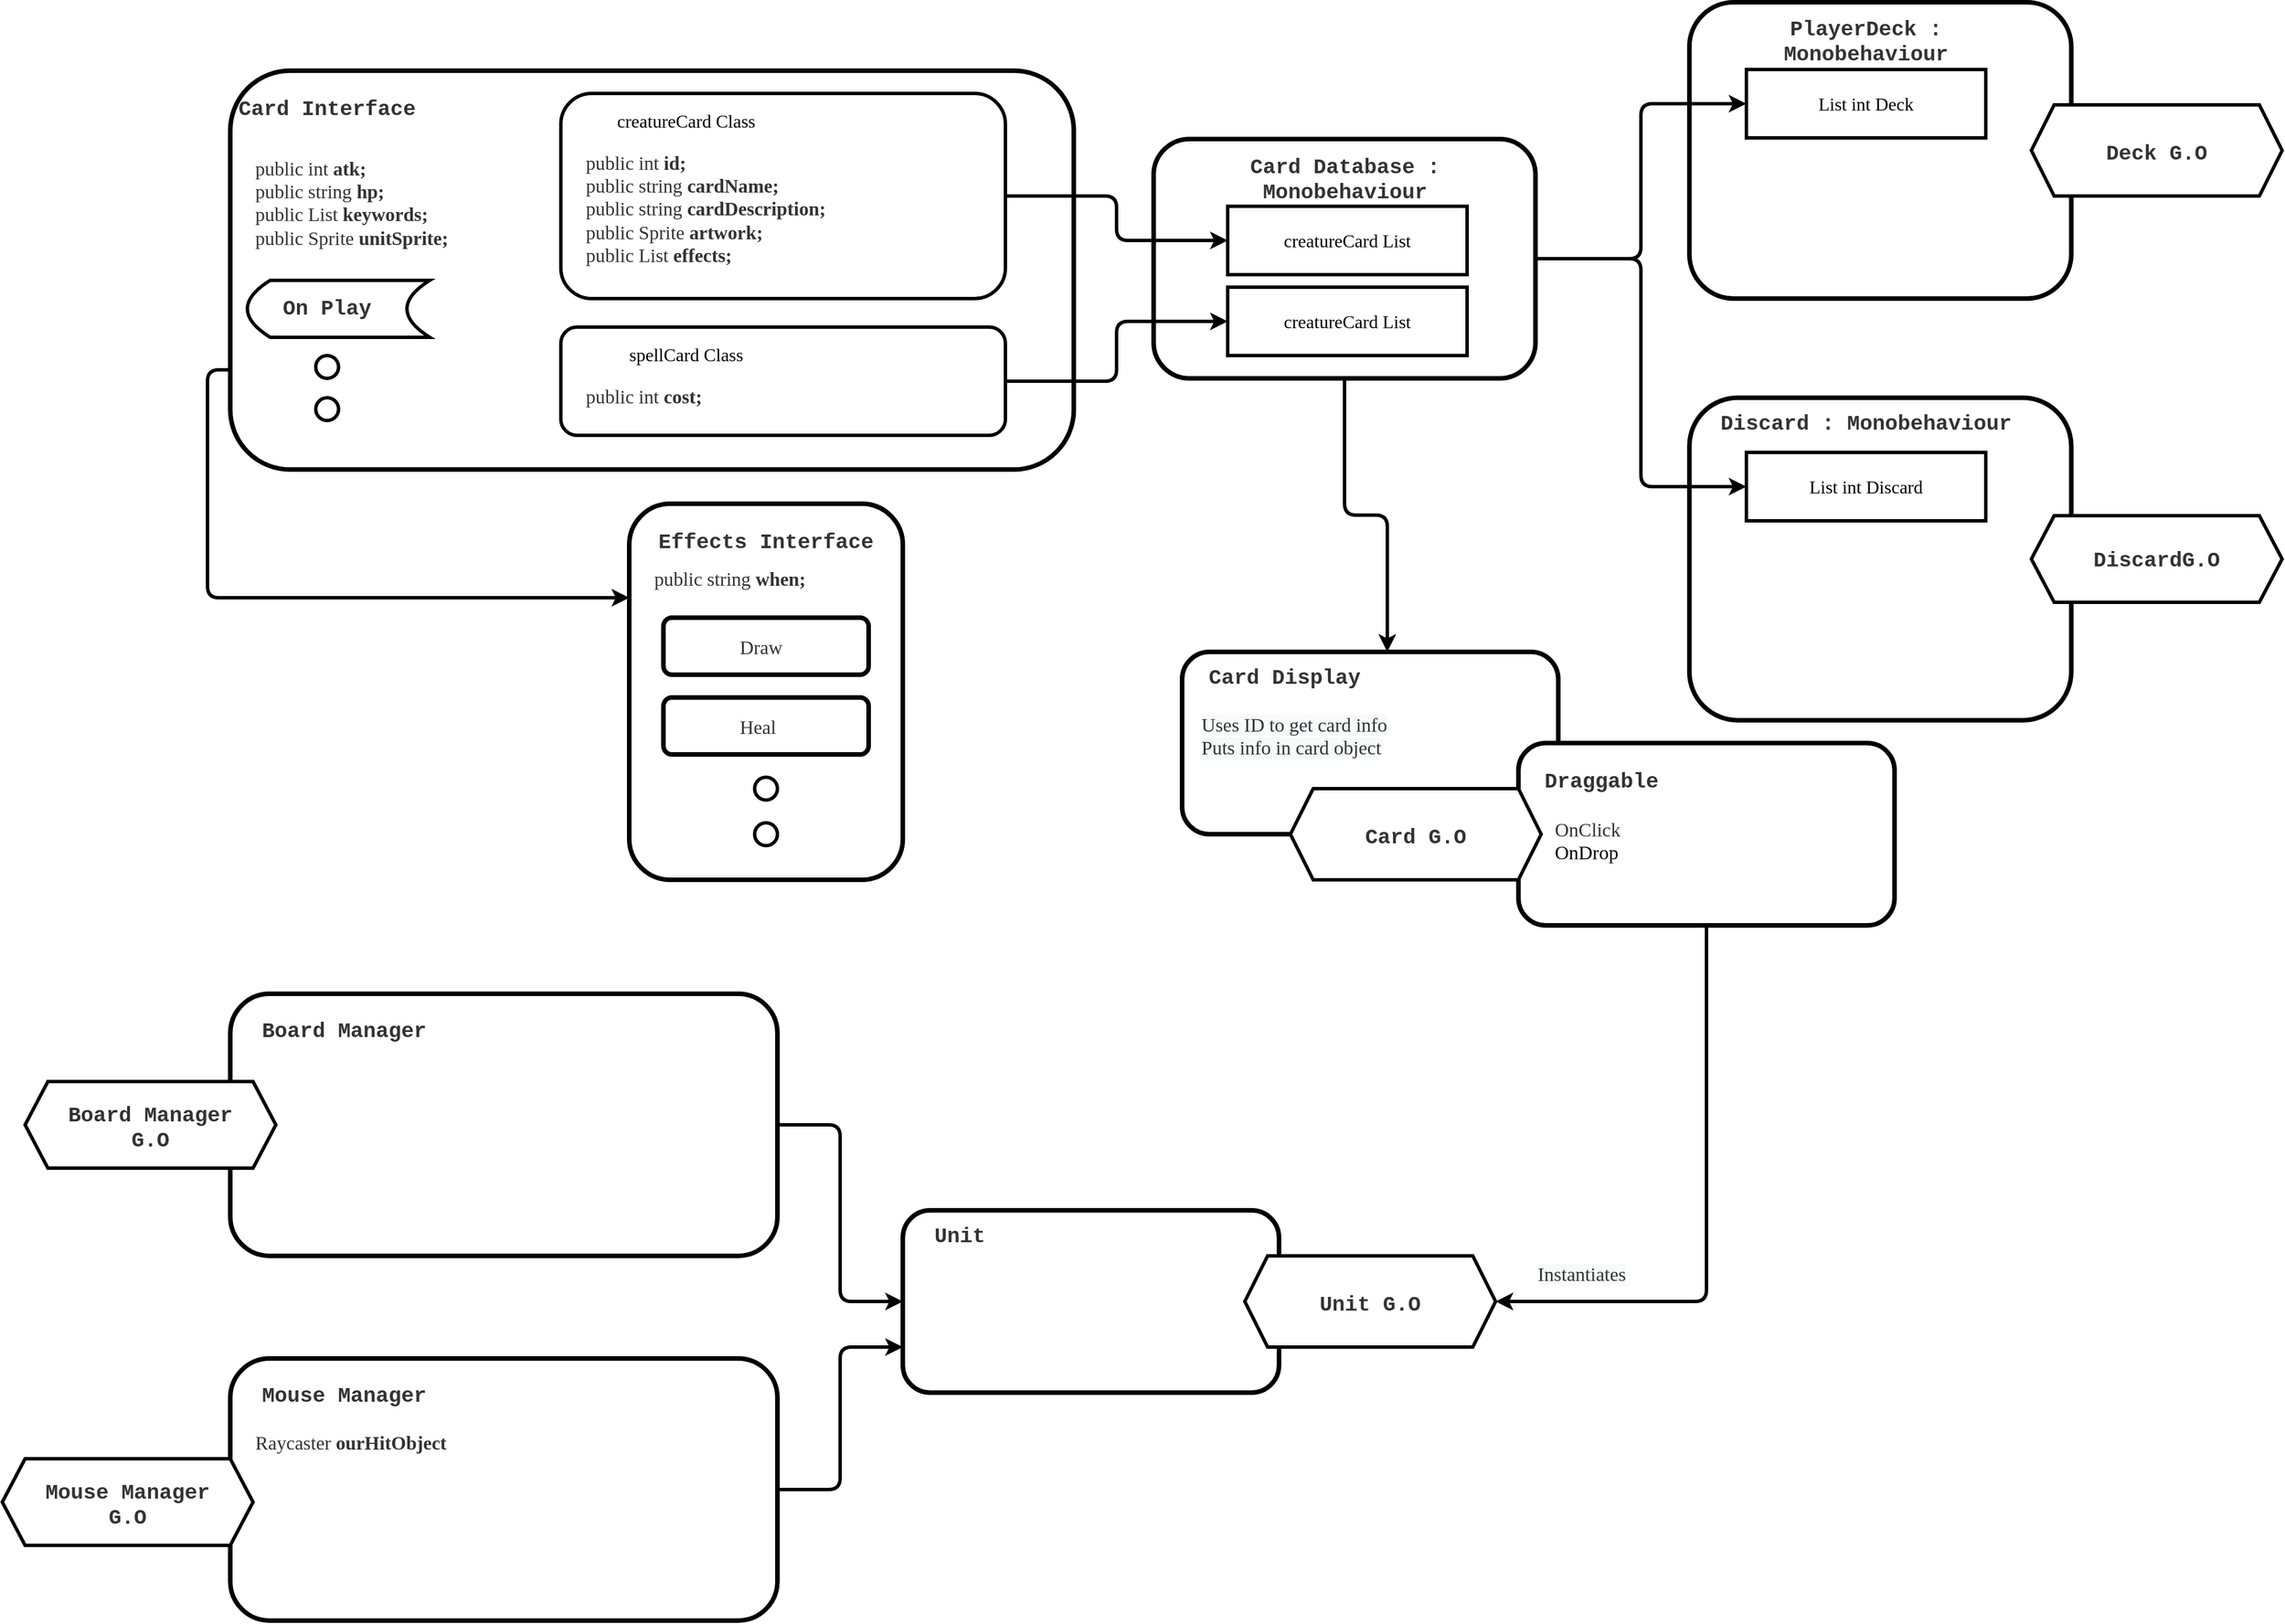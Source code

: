 <mxfile version="16.5.3" type="github">
  <diagram id="C5RBs43oDa-KdzZeNtuy" name="Page-1">
    <mxGraphModel dx="5425" dy="1175" grid="1" gridSize="10" guides="1" tooltips="1" connect="1" arrows="1" fold="1" page="1" pageScale="1" pageWidth="3300" pageHeight="2339" math="0" shadow="0">
      <root>
        <mxCell id="WIyWlLk6GJQsqaUBKTNV-0" />
        <mxCell id="WIyWlLk6GJQsqaUBKTNV-1" parent="WIyWlLk6GJQsqaUBKTNV-0" />
        <mxCell id="e0bECrX3CSkzmX3JzYQU-0" value="" style="rounded=1;whiteSpace=wrap;html=1;strokeWidth=4;" vertex="1" parent="WIyWlLk6GJQsqaUBKTNV-1">
          <mxGeometry x="80" y="90" width="740" height="350" as="geometry" />
        </mxCell>
        <mxCell id="e0bECrX3CSkzmX3JzYQU-2" value="" style="rounded=1;whiteSpace=wrap;html=1;strokeWidth=3;" vertex="1" parent="WIyWlLk6GJQsqaUBKTNV-1">
          <mxGeometry x="370" y="110" width="390" height="180" as="geometry" />
        </mxCell>
        <mxCell id="e0bECrX3CSkzmX3JzYQU-7" value="&lt;font face=&quot;Lucida Console&quot; style=&quot;font-size: 16px&quot;&gt;creatureCard Class&lt;/font&gt;" style="text;html=1;strokeColor=none;fillColor=none;align=center;verticalAlign=middle;whiteSpace=wrap;rounded=0;" vertex="1" parent="WIyWlLk6GJQsqaUBKTNV-1">
          <mxGeometry x="380" y="119" width="200" height="30" as="geometry" />
        </mxCell>
        <mxCell id="e0bECrX3CSkzmX3JzYQU-9" value="&lt;span data-lucid-type=&quot;application/vnd.lucid.text&quot; data-lucid-content=&quot;{&amp;#34;t&amp;#34;:&amp;#34;public int atk\npublic string hp\npublic List keywords\npublic Sprite unitSprite&amp;#34;,&amp;#34;m&amp;#34;:[{&amp;#34;s&amp;#34;:0,&amp;#34;n&amp;#34;:&amp;#34;a&amp;#34;,&amp;#34;v&amp;#34;:&amp;#34;left&amp;#34;},{&amp;#34;s&amp;#34;:0,&amp;#34;n&amp;#34;:&amp;#34;fl&amp;#34;,&amp;#34;v&amp;#34;:18},{&amp;#34;s&amp;#34;:0,&amp;#34;n&amp;#34;:&amp;#34;il&amp;#34;,&amp;#34;v&amp;#34;:18},{&amp;#34;s&amp;#34;:0,&amp;#34;n&amp;#34;:&amp;#34;l&amp;#34;,&amp;#34;v&amp;#34;:&amp;#34;auto&amp;#34;},{&amp;#34;s&amp;#34;:0,&amp;#34;n&amp;#34;:&amp;#34;t&amp;#34;,&amp;#34;v&amp;#34;:&amp;#34;ul&amp;#34;},{&amp;#34;s&amp;#34;:0,&amp;#34;n&amp;#34;:&amp;#34;c&amp;#34;,&amp;#34;v&amp;#34;:&amp;#34;333333ff&amp;#34;,&amp;#34;e&amp;#34;:77},{&amp;#34;s&amp;#34;:0,&amp;#34;n&amp;#34;:&amp;#34;s&amp;#34;,&amp;#34;v&amp;#34;:22.444,&amp;#34;e&amp;#34;:77},{&amp;#34;s&amp;#34;:11,&amp;#34;n&amp;#34;:&amp;#34;b&amp;#34;,&amp;#34;v&amp;#34;:true,&amp;#34;e&amp;#34;:15},{&amp;#34;s&amp;#34;:11,&amp;#34;n&amp;#34;:&amp;#34;fc&amp;#34;,&amp;#34;v&amp;#34;:&amp;#34;Bold&amp;#34;,&amp;#34;e&amp;#34;:15},{&amp;#34;s&amp;#34;:11,&amp;#34;n&amp;#34;:&amp;#34;fid&amp;#34;,&amp;#34;v&amp;#34;:5,&amp;#34;e&amp;#34;:15},{&amp;#34;s&amp;#34;:15,&amp;#34;n&amp;#34;:&amp;#34;a&amp;#34;,&amp;#34;v&amp;#34;:&amp;#34;left&amp;#34;},{&amp;#34;s&amp;#34;:15,&amp;#34;n&amp;#34;:&amp;#34;fl&amp;#34;,&amp;#34;v&amp;#34;:18},{&amp;#34;s&amp;#34;:15,&amp;#34;n&amp;#34;:&amp;#34;il&amp;#34;,&amp;#34;v&amp;#34;:18},{&amp;#34;s&amp;#34;:15,&amp;#34;n&amp;#34;:&amp;#34;l&amp;#34;,&amp;#34;v&amp;#34;:&amp;#34;auto&amp;#34;},{&amp;#34;s&amp;#34;:15,&amp;#34;n&amp;#34;:&amp;#34;t&amp;#34;,&amp;#34;v&amp;#34;:&amp;#34;ul&amp;#34;},{&amp;#34;s&amp;#34;:15,&amp;#34;n&amp;#34;:&amp;#34;fc&amp;#34;,&amp;#34;v&amp;#34;:&amp;#34;Regular&amp;#34;,&amp;#34;e&amp;#34;:29},{&amp;#34;s&amp;#34;:15,&amp;#34;n&amp;#34;:&amp;#34;fid&amp;#34;,&amp;#34;v&amp;#34;:2,&amp;#34;e&amp;#34;:29},{&amp;#34;s&amp;#34;:29,&amp;#34;n&amp;#34;:&amp;#34;b&amp;#34;,&amp;#34;v&amp;#34;:true,&amp;#34;e&amp;#34;:32},{&amp;#34;s&amp;#34;:29,&amp;#34;n&amp;#34;:&amp;#34;fc&amp;#34;,&amp;#34;v&amp;#34;:&amp;#34;Bold&amp;#34;,&amp;#34;e&amp;#34;:32},{&amp;#34;s&amp;#34;:29,&amp;#34;n&amp;#34;:&amp;#34;fid&amp;#34;,&amp;#34;v&amp;#34;:5,&amp;#34;e&amp;#34;:32},{&amp;#34;s&amp;#34;:32,&amp;#34;n&amp;#34;:&amp;#34;a&amp;#34;,&amp;#34;v&amp;#34;:&amp;#34;left&amp;#34;},{&amp;#34;s&amp;#34;:32,&amp;#34;n&amp;#34;:&amp;#34;fl&amp;#34;,&amp;#34;v&amp;#34;:18},{&amp;#34;s&amp;#34;:32,&amp;#34;n&amp;#34;:&amp;#34;il&amp;#34;,&amp;#34;v&amp;#34;:18},{&amp;#34;s&amp;#34;:32,&amp;#34;n&amp;#34;:&amp;#34;l&amp;#34;,&amp;#34;v&amp;#34;:&amp;#34;auto&amp;#34;},{&amp;#34;s&amp;#34;:32,&amp;#34;n&amp;#34;:&amp;#34;t&amp;#34;,&amp;#34;v&amp;#34;:&amp;#34;ul&amp;#34;},{&amp;#34;s&amp;#34;:32,&amp;#34;n&amp;#34;:&amp;#34;fc&amp;#34;,&amp;#34;v&amp;#34;:&amp;#34;Regular&amp;#34;,&amp;#34;e&amp;#34;:44},{&amp;#34;s&amp;#34;:32,&amp;#34;n&amp;#34;:&amp;#34;fid&amp;#34;,&amp;#34;v&amp;#34;:2,&amp;#34;e&amp;#34;:44},{&amp;#34;s&amp;#34;:53,&amp;#34;n&amp;#34;:&amp;#34;a&amp;#34;,&amp;#34;v&amp;#34;:&amp;#34;left&amp;#34;},{&amp;#34;s&amp;#34;:53,&amp;#34;n&amp;#34;:&amp;#34;fl&amp;#34;,&amp;#34;v&amp;#34;:18},{&amp;#34;s&amp;#34;:53,&amp;#34;n&amp;#34;:&amp;#34;il&amp;#34;,&amp;#34;v&amp;#34;:18},{&amp;#34;s&amp;#34;:53,&amp;#34;n&amp;#34;:&amp;#34;l&amp;#34;,&amp;#34;v&amp;#34;:&amp;#34;auto&amp;#34;},{&amp;#34;s&amp;#34;:53,&amp;#34;n&amp;#34;:&amp;#34;t&amp;#34;,&amp;#34;v&amp;#34;:&amp;#34;ul&amp;#34;},{&amp;#34;s&amp;#34;:52,&amp;#34;n&amp;#34;:&amp;#34;fc&amp;#34;,&amp;#34;v&amp;#34;:&amp;#34;Regular&amp;#34;,&amp;#34;e&amp;#34;:67},{&amp;#34;s&amp;#34;:44,&amp;#34;n&amp;#34;:&amp;#34;fc&amp;#34;,&amp;#34;v&amp;#34;:&amp;#34;Bold&amp;#34;,&amp;#34;e&amp;#34;:52},{&amp;#34;s&amp;#34;:44,&amp;#34;n&amp;#34;:&amp;#34;b&amp;#34;,&amp;#34;v&amp;#34;:true,&amp;#34;e&amp;#34;:52},{&amp;#34;s&amp;#34;:52,&amp;#34;n&amp;#34;:&amp;#34;fid&amp;#34;,&amp;#34;v&amp;#34;:2,&amp;#34;e&amp;#34;:67},{&amp;#34;s&amp;#34;:44,&amp;#34;n&amp;#34;:&amp;#34;fid&amp;#34;,&amp;#34;v&amp;#34;:5,&amp;#34;e&amp;#34;:52},{&amp;#34;s&amp;#34;:67,&amp;#34;n&amp;#34;:&amp;#34;fc&amp;#34;,&amp;#34;v&amp;#34;:&amp;#34;Bold&amp;#34;,&amp;#34;e&amp;#34;:77},{&amp;#34;s&amp;#34;:67,&amp;#34;n&amp;#34;:&amp;#34;b&amp;#34;,&amp;#34;v&amp;#34;:true,&amp;#34;e&amp;#34;:77},{&amp;#34;s&amp;#34;:67,&amp;#34;n&amp;#34;:&amp;#34;fid&amp;#34;,&amp;#34;v&amp;#34;:5,&amp;#34;e&amp;#34;:77}]}&quot;&gt;&lt;span style=&quot;text-align: left ; color: #333333 ; font-size: 16.833px&quot;&gt;public int &lt;/span&gt;&lt;span style=&quot;text-align: left ; color: #333333 ; font-size: 16.833px ; font-weight: bold&quot;&gt;atk;&lt;br&gt;&lt;/span&gt;&lt;span style=&quot;text-align: left ; color: #333333 ; font-size: 16.833px&quot;&gt;public string &lt;/span&gt;&lt;span style=&quot;text-align: left ; color: #333333 ; font-size: 16.833px ; font-weight: bold&quot;&gt;hp;&lt;br&gt;&lt;/span&gt;&lt;span style=&quot;text-align: left ; color: #333333 ; font-size: 16.833px&quot;&gt;public List &lt;/span&gt;&lt;span style=&quot;text-align: left ; color: #333333 ; font-size: 16.833px ; font-weight: bold&quot;&gt;keywords;&lt;/span&gt;&lt;span style=&quot;text-align: left ; color: #333333 ; font-size: 16.833px&quot;&gt;&lt;br&gt;&lt;/span&gt;&lt;span style=&quot;text-align: left ; color: #333333 ; font-size: 16.833px&quot;&gt;public Sprite &lt;/span&gt;&lt;span style=&quot;text-align: left ; color: #333333 ; font-size: 16.833px ; font-weight: bold&quot;&gt;unitSprite;&lt;/span&gt;&lt;/span&gt;" style="text;whiteSpace=wrap;html=1;fontFamily=Lucida Console;" vertex="1" parent="WIyWlLk6GJQsqaUBKTNV-1">
          <mxGeometry x="100" y="160" width="270" height="80" as="geometry" />
        </mxCell>
        <mxCell id="e0bECrX3CSkzmX3JzYQU-10" value="&lt;span data-lucid-type=&quot;application/vnd.lucid.text&quot; data-lucid-content=&quot;{&amp;#34;t&amp;#34;:&amp;#34;public int id\npublic string cardName\npublic string cardDescription\npublic Sprite artwork\npublic List effects&amp;#34;,&amp;#34;m&amp;#34;:[{&amp;#34;s&amp;#34;:0,&amp;#34;n&amp;#34;:&amp;#34;a&amp;#34;,&amp;#34;v&amp;#34;:&amp;#34;left&amp;#34;},{&amp;#34;s&amp;#34;:0,&amp;#34;n&amp;#34;:&amp;#34;fl&amp;#34;,&amp;#34;v&amp;#34;:18},{&amp;#34;s&amp;#34;:0,&amp;#34;n&amp;#34;:&amp;#34;il&amp;#34;,&amp;#34;v&amp;#34;:18},{&amp;#34;s&amp;#34;:0,&amp;#34;n&amp;#34;:&amp;#34;l&amp;#34;,&amp;#34;v&amp;#34;:&amp;#34;auto&amp;#34;},{&amp;#34;s&amp;#34;:0,&amp;#34;n&amp;#34;:&amp;#34;t&amp;#34;,&amp;#34;v&amp;#34;:&amp;#34;ul&amp;#34;},{&amp;#34;s&amp;#34;:0,&amp;#34;n&amp;#34;:&amp;#34;c&amp;#34;,&amp;#34;v&amp;#34;:&amp;#34;333333ff&amp;#34;,&amp;#34;e&amp;#34;:108},{&amp;#34;s&amp;#34;:0,&amp;#34;n&amp;#34;:&amp;#34;s&amp;#34;,&amp;#34;v&amp;#34;:22.444,&amp;#34;e&amp;#34;:108},{&amp;#34;s&amp;#34;:11,&amp;#34;n&amp;#34;:&amp;#34;b&amp;#34;,&amp;#34;v&amp;#34;:true,&amp;#34;e&amp;#34;:14},{&amp;#34;s&amp;#34;:11,&amp;#34;n&amp;#34;:&amp;#34;fc&amp;#34;,&amp;#34;v&amp;#34;:&amp;#34;Bold&amp;#34;,&amp;#34;e&amp;#34;:14},{&amp;#34;s&amp;#34;:11,&amp;#34;n&amp;#34;:&amp;#34;fid&amp;#34;,&amp;#34;v&amp;#34;:5,&amp;#34;e&amp;#34;:14},{&amp;#34;s&amp;#34;:14,&amp;#34;n&amp;#34;:&amp;#34;a&amp;#34;,&amp;#34;v&amp;#34;:&amp;#34;left&amp;#34;},{&amp;#34;s&amp;#34;:14,&amp;#34;n&amp;#34;:&amp;#34;fl&amp;#34;,&amp;#34;v&amp;#34;:18},{&amp;#34;s&amp;#34;:14,&amp;#34;n&amp;#34;:&amp;#34;il&amp;#34;,&amp;#34;v&amp;#34;:18},{&amp;#34;s&amp;#34;:14,&amp;#34;n&amp;#34;:&amp;#34;l&amp;#34;,&amp;#34;v&amp;#34;:&amp;#34;auto&amp;#34;},{&amp;#34;s&amp;#34;:14,&amp;#34;n&amp;#34;:&amp;#34;t&amp;#34;,&amp;#34;v&amp;#34;:&amp;#34;ul&amp;#34;},{&amp;#34;s&amp;#34;:14,&amp;#34;n&amp;#34;:&amp;#34;fc&amp;#34;,&amp;#34;v&amp;#34;:&amp;#34;Regular&amp;#34;,&amp;#34;e&amp;#34;:28},{&amp;#34;s&amp;#34;:14,&amp;#34;n&amp;#34;:&amp;#34;fid&amp;#34;,&amp;#34;v&amp;#34;:2,&amp;#34;e&amp;#34;:28},{&amp;#34;s&amp;#34;:28,&amp;#34;n&amp;#34;:&amp;#34;fc&amp;#34;,&amp;#34;v&amp;#34;:&amp;#34;Bold&amp;#34;,&amp;#34;e&amp;#34;:37},{&amp;#34;s&amp;#34;:28,&amp;#34;n&amp;#34;:&amp;#34;b&amp;#34;,&amp;#34;v&amp;#34;:true,&amp;#34;e&amp;#34;:37},{&amp;#34;s&amp;#34;:28,&amp;#34;n&amp;#34;:&amp;#34;fid&amp;#34;,&amp;#34;v&amp;#34;:5,&amp;#34;e&amp;#34;:37},{&amp;#34;s&amp;#34;:37,&amp;#34;n&amp;#34;:&amp;#34;a&amp;#34;,&amp;#34;v&amp;#34;:&amp;#34;left&amp;#34;},{&amp;#34;s&amp;#34;:37,&amp;#34;n&amp;#34;:&amp;#34;fl&amp;#34;,&amp;#34;v&amp;#34;:18},{&amp;#34;s&amp;#34;:37,&amp;#34;n&amp;#34;:&amp;#34;il&amp;#34;,&amp;#34;v&amp;#34;:18},{&amp;#34;s&amp;#34;:37,&amp;#34;n&amp;#34;:&amp;#34;l&amp;#34;,&amp;#34;v&amp;#34;:&amp;#34;auto&amp;#34;},{&amp;#34;s&amp;#34;:37,&amp;#34;n&amp;#34;:&amp;#34;t&amp;#34;,&amp;#34;v&amp;#34;:&amp;#34;ul&amp;#34;},{&amp;#34;s&amp;#34;:37,&amp;#34;n&amp;#34;:&amp;#34;fc&amp;#34;,&amp;#34;v&amp;#34;:&amp;#34;Regular&amp;#34;,&amp;#34;e&amp;#34;:51},{&amp;#34;s&amp;#34;:37,&amp;#34;n&amp;#34;:&amp;#34;fid&amp;#34;,&amp;#34;v&amp;#34;:2,&amp;#34;e&amp;#34;:51},{&amp;#34;s&amp;#34;:51,&amp;#34;n&amp;#34;:&amp;#34;fc&amp;#34;,&amp;#34;v&amp;#34;:&amp;#34;Bold&amp;#34;,&amp;#34;e&amp;#34;:66},{&amp;#34;s&amp;#34;:51,&amp;#34;n&amp;#34;:&amp;#34;b&amp;#34;,&amp;#34;v&amp;#34;:true,&amp;#34;e&amp;#34;:66},{&amp;#34;s&amp;#34;:51,&amp;#34;n&amp;#34;:&amp;#34;fid&amp;#34;,&amp;#34;v&amp;#34;:5,&amp;#34;e&amp;#34;:66},{&amp;#34;s&amp;#34;:66,&amp;#34;n&amp;#34;:&amp;#34;fc&amp;#34;,&amp;#34;v&amp;#34;:&amp;#34;Regular&amp;#34;,&amp;#34;e&amp;#34;:81},{&amp;#34;s&amp;#34;:66,&amp;#34;n&amp;#34;:&amp;#34;fid&amp;#34;,&amp;#34;v&amp;#34;:2,&amp;#34;e&amp;#34;:81},{&amp;#34;s&amp;#34;:67,&amp;#34;n&amp;#34;:&amp;#34;a&amp;#34;,&amp;#34;v&amp;#34;:&amp;#34;left&amp;#34;},{&amp;#34;s&amp;#34;:67,&amp;#34;n&amp;#34;:&amp;#34;fl&amp;#34;,&amp;#34;v&amp;#34;:18},{&amp;#34;s&amp;#34;:67,&amp;#34;n&amp;#34;:&amp;#34;il&amp;#34;,&amp;#34;v&amp;#34;:18},{&amp;#34;s&amp;#34;:67,&amp;#34;n&amp;#34;:&amp;#34;l&amp;#34;,&amp;#34;v&amp;#34;:&amp;#34;auto&amp;#34;},{&amp;#34;s&amp;#34;:67,&amp;#34;n&amp;#34;:&amp;#34;t&amp;#34;,&amp;#34;v&amp;#34;:&amp;#34;ul&amp;#34;},{&amp;#34;s&amp;#34;:81,&amp;#34;n&amp;#34;:&amp;#34;fc&amp;#34;,&amp;#34;v&amp;#34;:&amp;#34;Bold&amp;#34;,&amp;#34;e&amp;#34;:89},{&amp;#34;s&amp;#34;:81,&amp;#34;n&amp;#34;:&amp;#34;b&amp;#34;,&amp;#34;v&amp;#34;:true,&amp;#34;e&amp;#34;:89},{&amp;#34;s&amp;#34;:81,&amp;#34;n&amp;#34;:&amp;#34;fid&amp;#34;,&amp;#34;v&amp;#34;:5,&amp;#34;e&amp;#34;:89},{&amp;#34;s&amp;#34;:89,&amp;#34;n&amp;#34;:&amp;#34;a&amp;#34;,&amp;#34;v&amp;#34;:&amp;#34;left&amp;#34;},{&amp;#34;s&amp;#34;:89,&amp;#34;n&amp;#34;:&amp;#34;fl&amp;#34;,&amp;#34;v&amp;#34;:18},{&amp;#34;s&amp;#34;:89,&amp;#34;n&amp;#34;:&amp;#34;il&amp;#34;,&amp;#34;v&amp;#34;:18},{&amp;#34;s&amp;#34;:89,&amp;#34;n&amp;#34;:&amp;#34;l&amp;#34;,&amp;#34;v&amp;#34;:&amp;#34;auto&amp;#34;},{&amp;#34;s&amp;#34;:89,&amp;#34;n&amp;#34;:&amp;#34;t&amp;#34;,&amp;#34;v&amp;#34;:&amp;#34;ul&amp;#34;},{&amp;#34;s&amp;#34;:89,&amp;#34;n&amp;#34;:&amp;#34;fc&amp;#34;,&amp;#34;v&amp;#34;:&amp;#34;Regular&amp;#34;,&amp;#34;e&amp;#34;:101},{&amp;#34;s&amp;#34;:89,&amp;#34;n&amp;#34;:&amp;#34;fid&amp;#34;,&amp;#34;v&amp;#34;:2,&amp;#34;e&amp;#34;:101},{&amp;#34;s&amp;#34;:101,&amp;#34;n&amp;#34;:&amp;#34;fc&amp;#34;,&amp;#34;v&amp;#34;:&amp;#34;Bold&amp;#34;,&amp;#34;e&amp;#34;:108},{&amp;#34;s&amp;#34;:101,&amp;#34;n&amp;#34;:&amp;#34;b&amp;#34;,&amp;#34;v&amp;#34;:true,&amp;#34;e&amp;#34;:108},{&amp;#34;s&amp;#34;:101,&amp;#34;n&amp;#34;:&amp;#34;fid&amp;#34;,&amp;#34;v&amp;#34;:5,&amp;#34;e&amp;#34;:108}]}&quot;&gt;&lt;span style=&quot;text-align: left ; color: #333333 ; font-size: 16.833px&quot;&gt;public int &lt;/span&gt;&lt;span style=&quot;text-align: left ; color: #333333 ; font-size: 16.833px ; font-weight: bold&quot;&gt;id;&lt;br&gt;&lt;/span&gt;&lt;span style=&quot;text-align: left ; color: #333333 ; font-size: 16.833px&quot;&gt;public string &lt;/span&gt;&lt;span style=&quot;text-align: left ; color: #333333 ; font-size: 16.833px ; font-weight: bold&quot;&gt;cardName;&lt;br&gt;&lt;/span&gt;&lt;span style=&quot;text-align: left ; color: #333333 ; font-size: 16.833px&quot;&gt;public string &lt;/span&gt;&lt;span style=&quot;text-align: left ; color: #333333 ; font-size: 16.833px ; font-weight: bold&quot;&gt;cardDescription;&lt;/span&gt;&lt;span style=&quot;text-align: left ; color: #333333 ; font-size: 16.833px&quot;&gt;&lt;br&gt;&lt;/span&gt;&lt;span style=&quot;text-align: left ; color: #333333 ; font-size: 16.833px&quot;&gt;public Sprite &lt;/span&gt;&lt;span style=&quot;text-align: left ; color: #333333 ; font-size: 16.833px ; font-weight: bold&quot;&gt;artwork;&lt;br&gt;&lt;/span&gt;&lt;span style=&quot;text-align: left ; color: #333333 ; font-size: 16.833px&quot;&gt;public List &lt;/span&gt;&lt;span style=&quot;text-align: left ; color: #333333 ; font-size: 16.833px ; font-weight: bold&quot;&gt;effects;&lt;/span&gt;&lt;/span&gt;" style="text;whiteSpace=wrap;html=1;fontFamily=Lucida Console;" vertex="1" parent="WIyWlLk6GJQsqaUBKTNV-1">
          <mxGeometry x="390" y="155" width="320" height="90" as="geometry" />
        </mxCell>
        <UserObject label="Card Interface" lucidchartObjectId="nDcRBjl5U1kZ" id="e0bECrX3CSkzmX3JzYQU-11">
          <mxCell style="html=1;overflow=block;blockSpacing=1;whiteSpace=wrap;fontSize=18.5;fontFamily=Liberation Mono;fontColor=#333333;fontStyle=1;align=center;spacing=3.8;strokeOpacity=0;fillOpacity=0;rounded=1;absoluteArcSize=1;arcSize=12;fillColor=#ffffff;strokeWidth=0.8;" vertex="1" parent="WIyWlLk6GJQsqaUBKTNV-1">
            <mxGeometry x="75" y="101" width="180" height="48" as="geometry" />
          </mxCell>
        </UserObject>
        <mxCell id="e0bECrX3CSkzmX3JzYQU-12" value="" style="rounded=1;whiteSpace=wrap;html=1;strokeWidth=3;" vertex="1" parent="WIyWlLk6GJQsqaUBKTNV-1">
          <mxGeometry x="370" y="315" width="390" height="95" as="geometry" />
        </mxCell>
        <mxCell id="e0bECrX3CSkzmX3JzYQU-13" value="&lt;font face=&quot;Lucida Console&quot; style=&quot;font-size: 16px&quot;&gt;spellCard Class&lt;/font&gt;" style="text;html=1;strokeColor=none;fillColor=none;align=center;verticalAlign=middle;whiteSpace=wrap;rounded=0;" vertex="1" parent="WIyWlLk6GJQsqaUBKTNV-1">
          <mxGeometry x="380" y="324" width="200" height="30" as="geometry" />
        </mxCell>
        <mxCell id="e0bECrX3CSkzmX3JzYQU-15" value="&lt;span data-lucid-type=&quot;application/vnd.lucid.text&quot; data-lucid-content=&quot;{&amp;#34;t&amp;#34;:&amp;#34;public int id\npublic string cardName\npublic string cardDescription\npublic Sprite artwork\npublic List effects&amp;#34;,&amp;#34;m&amp;#34;:[{&amp;#34;s&amp;#34;:0,&amp;#34;n&amp;#34;:&amp;#34;a&amp;#34;,&amp;#34;v&amp;#34;:&amp;#34;left&amp;#34;},{&amp;#34;s&amp;#34;:0,&amp;#34;n&amp;#34;:&amp;#34;fl&amp;#34;,&amp;#34;v&amp;#34;:18},{&amp;#34;s&amp;#34;:0,&amp;#34;n&amp;#34;:&amp;#34;il&amp;#34;,&amp;#34;v&amp;#34;:18},{&amp;#34;s&amp;#34;:0,&amp;#34;n&amp;#34;:&amp;#34;l&amp;#34;,&amp;#34;v&amp;#34;:&amp;#34;auto&amp;#34;},{&amp;#34;s&amp;#34;:0,&amp;#34;n&amp;#34;:&amp;#34;t&amp;#34;,&amp;#34;v&amp;#34;:&amp;#34;ul&amp;#34;},{&amp;#34;s&amp;#34;:0,&amp;#34;n&amp;#34;:&amp;#34;c&amp;#34;,&amp;#34;v&amp;#34;:&amp;#34;333333ff&amp;#34;,&amp;#34;e&amp;#34;:108},{&amp;#34;s&amp;#34;:0,&amp;#34;n&amp;#34;:&amp;#34;s&amp;#34;,&amp;#34;v&amp;#34;:22.444,&amp;#34;e&amp;#34;:108},{&amp;#34;s&amp;#34;:11,&amp;#34;n&amp;#34;:&amp;#34;b&amp;#34;,&amp;#34;v&amp;#34;:true,&amp;#34;e&amp;#34;:14},{&amp;#34;s&amp;#34;:11,&amp;#34;n&amp;#34;:&amp;#34;fc&amp;#34;,&amp;#34;v&amp;#34;:&amp;#34;Bold&amp;#34;,&amp;#34;e&amp;#34;:14},{&amp;#34;s&amp;#34;:11,&amp;#34;n&amp;#34;:&amp;#34;fid&amp;#34;,&amp;#34;v&amp;#34;:5,&amp;#34;e&amp;#34;:14},{&amp;#34;s&amp;#34;:14,&amp;#34;n&amp;#34;:&amp;#34;a&amp;#34;,&amp;#34;v&amp;#34;:&amp;#34;left&amp;#34;},{&amp;#34;s&amp;#34;:14,&amp;#34;n&amp;#34;:&amp;#34;fl&amp;#34;,&amp;#34;v&amp;#34;:18},{&amp;#34;s&amp;#34;:14,&amp;#34;n&amp;#34;:&amp;#34;il&amp;#34;,&amp;#34;v&amp;#34;:18},{&amp;#34;s&amp;#34;:14,&amp;#34;n&amp;#34;:&amp;#34;l&amp;#34;,&amp;#34;v&amp;#34;:&amp;#34;auto&amp;#34;},{&amp;#34;s&amp;#34;:14,&amp;#34;n&amp;#34;:&amp;#34;t&amp;#34;,&amp;#34;v&amp;#34;:&amp;#34;ul&amp;#34;},{&amp;#34;s&amp;#34;:14,&amp;#34;n&amp;#34;:&amp;#34;fc&amp;#34;,&amp;#34;v&amp;#34;:&amp;#34;Regular&amp;#34;,&amp;#34;e&amp;#34;:28},{&amp;#34;s&amp;#34;:14,&amp;#34;n&amp;#34;:&amp;#34;fid&amp;#34;,&amp;#34;v&amp;#34;:2,&amp;#34;e&amp;#34;:28},{&amp;#34;s&amp;#34;:28,&amp;#34;n&amp;#34;:&amp;#34;fc&amp;#34;,&amp;#34;v&amp;#34;:&amp;#34;Bold&amp;#34;,&amp;#34;e&amp;#34;:37},{&amp;#34;s&amp;#34;:28,&amp;#34;n&amp;#34;:&amp;#34;b&amp;#34;,&amp;#34;v&amp;#34;:true,&amp;#34;e&amp;#34;:37},{&amp;#34;s&amp;#34;:28,&amp;#34;n&amp;#34;:&amp;#34;fid&amp;#34;,&amp;#34;v&amp;#34;:5,&amp;#34;e&amp;#34;:37},{&amp;#34;s&amp;#34;:37,&amp;#34;n&amp;#34;:&amp;#34;a&amp;#34;,&amp;#34;v&amp;#34;:&amp;#34;left&amp;#34;},{&amp;#34;s&amp;#34;:37,&amp;#34;n&amp;#34;:&amp;#34;fl&amp;#34;,&amp;#34;v&amp;#34;:18},{&amp;#34;s&amp;#34;:37,&amp;#34;n&amp;#34;:&amp;#34;il&amp;#34;,&amp;#34;v&amp;#34;:18},{&amp;#34;s&amp;#34;:37,&amp;#34;n&amp;#34;:&amp;#34;l&amp;#34;,&amp;#34;v&amp;#34;:&amp;#34;auto&amp;#34;},{&amp;#34;s&amp;#34;:37,&amp;#34;n&amp;#34;:&amp;#34;t&amp;#34;,&amp;#34;v&amp;#34;:&amp;#34;ul&amp;#34;},{&amp;#34;s&amp;#34;:37,&amp;#34;n&amp;#34;:&amp;#34;fc&amp;#34;,&amp;#34;v&amp;#34;:&amp;#34;Regular&amp;#34;,&amp;#34;e&amp;#34;:51},{&amp;#34;s&amp;#34;:37,&amp;#34;n&amp;#34;:&amp;#34;fid&amp;#34;,&amp;#34;v&amp;#34;:2,&amp;#34;e&amp;#34;:51},{&amp;#34;s&amp;#34;:51,&amp;#34;n&amp;#34;:&amp;#34;fc&amp;#34;,&amp;#34;v&amp;#34;:&amp;#34;Bold&amp;#34;,&amp;#34;e&amp;#34;:66},{&amp;#34;s&amp;#34;:51,&amp;#34;n&amp;#34;:&amp;#34;b&amp;#34;,&amp;#34;v&amp;#34;:true,&amp;#34;e&amp;#34;:66},{&amp;#34;s&amp;#34;:51,&amp;#34;n&amp;#34;:&amp;#34;fid&amp;#34;,&amp;#34;v&amp;#34;:5,&amp;#34;e&amp;#34;:66},{&amp;#34;s&amp;#34;:66,&amp;#34;n&amp;#34;:&amp;#34;fc&amp;#34;,&amp;#34;v&amp;#34;:&amp;#34;Regular&amp;#34;,&amp;#34;e&amp;#34;:81},{&amp;#34;s&amp;#34;:66,&amp;#34;n&amp;#34;:&amp;#34;fid&amp;#34;,&amp;#34;v&amp;#34;:2,&amp;#34;e&amp;#34;:81},{&amp;#34;s&amp;#34;:67,&amp;#34;n&amp;#34;:&amp;#34;a&amp;#34;,&amp;#34;v&amp;#34;:&amp;#34;left&amp;#34;},{&amp;#34;s&amp;#34;:67,&amp;#34;n&amp;#34;:&amp;#34;fl&amp;#34;,&amp;#34;v&amp;#34;:18},{&amp;#34;s&amp;#34;:67,&amp;#34;n&amp;#34;:&amp;#34;il&amp;#34;,&amp;#34;v&amp;#34;:18},{&amp;#34;s&amp;#34;:67,&amp;#34;n&amp;#34;:&amp;#34;l&amp;#34;,&amp;#34;v&amp;#34;:&amp;#34;auto&amp;#34;},{&amp;#34;s&amp;#34;:67,&amp;#34;n&amp;#34;:&amp;#34;t&amp;#34;,&amp;#34;v&amp;#34;:&amp;#34;ul&amp;#34;},{&amp;#34;s&amp;#34;:81,&amp;#34;n&amp;#34;:&amp;#34;fc&amp;#34;,&amp;#34;v&amp;#34;:&amp;#34;Bold&amp;#34;,&amp;#34;e&amp;#34;:89},{&amp;#34;s&amp;#34;:81,&amp;#34;n&amp;#34;:&amp;#34;b&amp;#34;,&amp;#34;v&amp;#34;:true,&amp;#34;e&amp;#34;:89},{&amp;#34;s&amp;#34;:81,&amp;#34;n&amp;#34;:&amp;#34;fid&amp;#34;,&amp;#34;v&amp;#34;:5,&amp;#34;e&amp;#34;:89},{&amp;#34;s&amp;#34;:89,&amp;#34;n&amp;#34;:&amp;#34;a&amp;#34;,&amp;#34;v&amp;#34;:&amp;#34;left&amp;#34;},{&amp;#34;s&amp;#34;:89,&amp;#34;n&amp;#34;:&amp;#34;fl&amp;#34;,&amp;#34;v&amp;#34;:18},{&amp;#34;s&amp;#34;:89,&amp;#34;n&amp;#34;:&amp;#34;il&amp;#34;,&amp;#34;v&amp;#34;:18},{&amp;#34;s&amp;#34;:89,&amp;#34;n&amp;#34;:&amp;#34;l&amp;#34;,&amp;#34;v&amp;#34;:&amp;#34;auto&amp;#34;},{&amp;#34;s&amp;#34;:89,&amp;#34;n&amp;#34;:&amp;#34;t&amp;#34;,&amp;#34;v&amp;#34;:&amp;#34;ul&amp;#34;},{&amp;#34;s&amp;#34;:89,&amp;#34;n&amp;#34;:&amp;#34;fc&amp;#34;,&amp;#34;v&amp;#34;:&amp;#34;Regular&amp;#34;,&amp;#34;e&amp;#34;:101},{&amp;#34;s&amp;#34;:89,&amp;#34;n&amp;#34;:&amp;#34;fid&amp;#34;,&amp;#34;v&amp;#34;:2,&amp;#34;e&amp;#34;:101},{&amp;#34;s&amp;#34;:101,&amp;#34;n&amp;#34;:&amp;#34;fc&amp;#34;,&amp;#34;v&amp;#34;:&amp;#34;Bold&amp;#34;,&amp;#34;e&amp;#34;:108},{&amp;#34;s&amp;#34;:101,&amp;#34;n&amp;#34;:&amp;#34;b&amp;#34;,&amp;#34;v&amp;#34;:true,&amp;#34;e&amp;#34;:108},{&amp;#34;s&amp;#34;:101,&amp;#34;n&amp;#34;:&amp;#34;fid&amp;#34;,&amp;#34;v&amp;#34;:5,&amp;#34;e&amp;#34;:108}]}&quot;&gt;&lt;span style=&quot;text-align: left ; color: #333333 ; font-size: 16.833px&quot;&gt;public int &lt;b&gt;cost;&lt;/b&gt;&lt;/span&gt;&lt;/span&gt;" style="text;whiteSpace=wrap;html=1;fontFamily=Lucida Console;" vertex="1" parent="WIyWlLk6GJQsqaUBKTNV-1">
          <mxGeometry x="390" y="360" width="320" height="30" as="geometry" />
        </mxCell>
        <mxCell id="e0bECrX3CSkzmX3JzYQU-84" style="edgeStyle=orthogonalEdgeStyle;rounded=1;orthogonalLoop=1;jettySize=auto;html=1;exitX=0.5;exitY=1;exitDx=0;exitDy=0;entryX=1;entryY=0;entryDx=0;entryDy=0;fontFamily=Lucida Console;fontSize=16;strokeWidth=3;" edge="1" parent="WIyWlLk6GJQsqaUBKTNV-1" source="e0bECrX3CSkzmX3JzYQU-16" target="e0bECrX3CSkzmX3JzYQU-78">
          <mxGeometry relative="1" as="geometry" />
        </mxCell>
        <mxCell id="e0bECrX3CSkzmX3JzYQU-16" value="" style="rounded=1;whiteSpace=wrap;html=1;strokeWidth=4;" vertex="1" parent="WIyWlLk6GJQsqaUBKTNV-1">
          <mxGeometry x="890" y="150" width="335" height="210" as="geometry" />
        </mxCell>
        <UserObject label="Card Database : Monobehaviour" lucidchartObjectId="nDcRBjl5U1kZ" id="e0bECrX3CSkzmX3JzYQU-17">
          <mxCell style="html=1;overflow=block;blockSpacing=1;whiteSpace=wrap;fontSize=18.5;fontFamily=Liberation Mono;fontColor=#333333;fontStyle=1;align=center;spacing=3.8;strokeOpacity=0;fillOpacity=0;rounded=1;absoluteArcSize=1;arcSize=12;fillColor=#ffffff;strokeWidth=0.8;" vertex="1" parent="WIyWlLk6GJQsqaUBKTNV-1">
            <mxGeometry x="912.5" y="161" width="290" height="48" as="geometry" />
          </mxCell>
        </UserObject>
        <mxCell id="e0bECrX3CSkzmX3JzYQU-18" value="creatureCard List" style="rounded=0;whiteSpace=wrap;html=1;fontFamily=Lucida Console;fontSize=16;strokeWidth=3;" vertex="1" parent="WIyWlLk6GJQsqaUBKTNV-1">
          <mxGeometry x="955" y="209" width="210" height="60" as="geometry" />
        </mxCell>
        <mxCell id="e0bECrX3CSkzmX3JzYQU-19" value="creatureCard List" style="rounded=0;whiteSpace=wrap;html=1;fontFamily=Lucida Console;fontSize=16;strokeWidth=3;" vertex="1" parent="WIyWlLk6GJQsqaUBKTNV-1">
          <mxGeometry x="955" y="280" width="210" height="60" as="geometry" />
        </mxCell>
        <mxCell id="e0bECrX3CSkzmX3JzYQU-20" style="edgeStyle=orthogonalEdgeStyle;rounded=1;orthogonalLoop=1;jettySize=auto;html=1;exitX=1;exitY=0.5;exitDx=0;exitDy=0;entryX=0;entryY=0.5;entryDx=0;entryDy=0;fontFamily=Lucida Console;fontSize=16;strokeWidth=3;" edge="1" parent="WIyWlLk6GJQsqaUBKTNV-1" source="e0bECrX3CSkzmX3JzYQU-2" target="e0bECrX3CSkzmX3JzYQU-18">
          <mxGeometry relative="1" as="geometry" />
        </mxCell>
        <mxCell id="e0bECrX3CSkzmX3JzYQU-21" style="edgeStyle=orthogonalEdgeStyle;rounded=1;orthogonalLoop=1;jettySize=auto;html=1;exitX=1;exitY=0.5;exitDx=0;exitDy=0;entryX=0;entryY=0.5;entryDx=0;entryDy=0;fontFamily=Lucida Console;fontSize=16;strokeWidth=3;" edge="1" parent="WIyWlLk6GJQsqaUBKTNV-1" source="e0bECrX3CSkzmX3JzYQU-12" target="e0bECrX3CSkzmX3JzYQU-19">
          <mxGeometry relative="1" as="geometry" />
        </mxCell>
        <mxCell id="e0bECrX3CSkzmX3JzYQU-22" value="" style="rounded=1;whiteSpace=wrap;html=1;strokeWidth=4;" vertex="1" parent="WIyWlLk6GJQsqaUBKTNV-1">
          <mxGeometry x="1360" y="30" width="335" height="260" as="geometry" />
        </mxCell>
        <UserObject label="PlayerDeck : Monobehaviour" lucidchartObjectId="nDcRBjl5U1kZ" id="e0bECrX3CSkzmX3JzYQU-23">
          <mxCell style="html=1;overflow=block;blockSpacing=1;whiteSpace=wrap;fontSize=18.5;fontFamily=Liberation Mono;fontColor=#333333;fontStyle=1;align=center;spacing=3.8;strokeOpacity=0;fillOpacity=0;rounded=1;absoluteArcSize=1;arcSize=12;fillColor=#ffffff;strokeWidth=0.8;" vertex="1" parent="WIyWlLk6GJQsqaUBKTNV-1">
            <mxGeometry x="1370" y="40" width="290" height="48" as="geometry" />
          </mxCell>
        </UserObject>
        <mxCell id="e0bECrX3CSkzmX3JzYQU-24" value="List int Deck" style="rounded=0;whiteSpace=wrap;html=1;fontFamily=Lucida Console;fontSize=16;strokeWidth=3;" vertex="1" parent="WIyWlLk6GJQsqaUBKTNV-1">
          <mxGeometry x="1410" y="89" width="210" height="60" as="geometry" />
        </mxCell>
        <mxCell id="e0bECrX3CSkzmX3JzYQU-25" value="" style="rounded=1;whiteSpace=wrap;html=1;strokeWidth=4;" vertex="1" parent="WIyWlLk6GJQsqaUBKTNV-1">
          <mxGeometry x="1360" y="377" width="335" height="283" as="geometry" />
        </mxCell>
        <UserObject label="Discard : Monobehaviour" lucidchartObjectId="nDcRBjl5U1kZ" id="e0bECrX3CSkzmX3JzYQU-26">
          <mxCell style="html=1;overflow=block;blockSpacing=1;whiteSpace=wrap;fontSize=18.5;fontFamily=Liberation Mono;fontColor=#333333;fontStyle=1;align=center;spacing=3.8;strokeOpacity=0;fillOpacity=0;rounded=1;absoluteArcSize=1;arcSize=12;fillColor=#ffffff;strokeWidth=0.8;" vertex="1" parent="WIyWlLk6GJQsqaUBKTNV-1">
            <mxGeometry x="1370" y="377" width="290" height="48" as="geometry" />
          </mxCell>
        </UserObject>
        <mxCell id="e0bECrX3CSkzmX3JzYQU-27" value="List int Discard" style="rounded=0;whiteSpace=wrap;html=1;fontFamily=Lucida Console;fontSize=16;strokeWidth=3;" vertex="1" parent="WIyWlLk6GJQsqaUBKTNV-1">
          <mxGeometry x="1410" y="425" width="210" height="60" as="geometry" />
        </mxCell>
        <mxCell id="e0bECrX3CSkzmX3JzYQU-28" style="edgeStyle=orthogonalEdgeStyle;rounded=1;orthogonalLoop=1;jettySize=auto;html=1;exitX=1;exitY=0.5;exitDx=0;exitDy=0;entryX=0;entryY=0.5;entryDx=0;entryDy=0;fontFamily=Lucida Console;fontSize=16;strokeWidth=3;" edge="1" parent="WIyWlLk6GJQsqaUBKTNV-1" source="e0bECrX3CSkzmX3JzYQU-16" target="e0bECrX3CSkzmX3JzYQU-24">
          <mxGeometry relative="1" as="geometry" />
        </mxCell>
        <mxCell id="e0bECrX3CSkzmX3JzYQU-29" style="edgeStyle=orthogonalEdgeStyle;rounded=1;orthogonalLoop=1;jettySize=auto;html=1;exitX=1;exitY=0.5;exitDx=0;exitDy=0;entryX=0;entryY=0.5;entryDx=0;entryDy=0;fontFamily=Lucida Console;fontSize=16;strokeWidth=3;" edge="1" parent="WIyWlLk6GJQsqaUBKTNV-1" source="e0bECrX3CSkzmX3JzYQU-16" target="e0bECrX3CSkzmX3JzYQU-27">
          <mxGeometry relative="1" as="geometry" />
        </mxCell>
        <mxCell id="e0bECrX3CSkzmX3JzYQU-39" value="" style="group" vertex="1" connectable="0" parent="WIyWlLk6GJQsqaUBKTNV-1">
          <mxGeometry x="405" y="470" width="290" height="330" as="geometry" />
        </mxCell>
        <mxCell id="e0bECrX3CSkzmX3JzYQU-30" value="" style="rounded=1;whiteSpace=wrap;html=1;strokeWidth=4;" vertex="1" parent="e0bECrX3CSkzmX3JzYQU-39">
          <mxGeometry x="25" width="240" height="330" as="geometry" />
        </mxCell>
        <UserObject label="Effects Interface" lucidchartObjectId="nDcRBjl5U1kZ" id="e0bECrX3CSkzmX3JzYQU-31">
          <mxCell style="html=1;overflow=block;blockSpacing=1;whiteSpace=wrap;fontSize=18.5;fontFamily=Liberation Mono;fontColor=#333333;fontStyle=1;align=center;spacing=3.8;strokeOpacity=0;fillOpacity=0;rounded=1;absoluteArcSize=1;arcSize=12;fillColor=#ffffff;strokeWidth=0.8;" vertex="1" parent="e0bECrX3CSkzmX3JzYQU-39">
            <mxGeometry y="11" width="290" height="48" as="geometry" />
          </mxCell>
        </UserObject>
        <mxCell id="e0bECrX3CSkzmX3JzYQU-32" value="" style="rounded=1;whiteSpace=wrap;html=1;strokeWidth=4;" vertex="1" parent="e0bECrX3CSkzmX3JzYQU-39">
          <mxGeometry x="55" y="100" width="180" height="50" as="geometry" />
        </mxCell>
        <mxCell id="e0bECrX3CSkzmX3JzYQU-33" value="&lt;span data-lucid-type=&quot;application/vnd.lucid.text&quot; data-lucid-content=&quot;{&amp;#34;t&amp;#34;:&amp;#34;public int atk\npublic string hp\npublic List keywords\npublic Sprite unitSprite&amp;#34;,&amp;#34;m&amp;#34;:[{&amp;#34;s&amp;#34;:0,&amp;#34;n&amp;#34;:&amp;#34;a&amp;#34;,&amp;#34;v&amp;#34;:&amp;#34;left&amp;#34;},{&amp;#34;s&amp;#34;:0,&amp;#34;n&amp;#34;:&amp;#34;fl&amp;#34;,&amp;#34;v&amp;#34;:18},{&amp;#34;s&amp;#34;:0,&amp;#34;n&amp;#34;:&amp;#34;il&amp;#34;,&amp;#34;v&amp;#34;:18},{&amp;#34;s&amp;#34;:0,&amp;#34;n&amp;#34;:&amp;#34;l&amp;#34;,&amp;#34;v&amp;#34;:&amp;#34;auto&amp;#34;},{&amp;#34;s&amp;#34;:0,&amp;#34;n&amp;#34;:&amp;#34;t&amp;#34;,&amp;#34;v&amp;#34;:&amp;#34;ul&amp;#34;},{&amp;#34;s&amp;#34;:0,&amp;#34;n&amp;#34;:&amp;#34;c&amp;#34;,&amp;#34;v&amp;#34;:&amp;#34;333333ff&amp;#34;,&amp;#34;e&amp;#34;:77},{&amp;#34;s&amp;#34;:0,&amp;#34;n&amp;#34;:&amp;#34;s&amp;#34;,&amp;#34;v&amp;#34;:22.444,&amp;#34;e&amp;#34;:77},{&amp;#34;s&amp;#34;:11,&amp;#34;n&amp;#34;:&amp;#34;b&amp;#34;,&amp;#34;v&amp;#34;:true,&amp;#34;e&amp;#34;:15},{&amp;#34;s&amp;#34;:11,&amp;#34;n&amp;#34;:&amp;#34;fc&amp;#34;,&amp;#34;v&amp;#34;:&amp;#34;Bold&amp;#34;,&amp;#34;e&amp;#34;:15},{&amp;#34;s&amp;#34;:11,&amp;#34;n&amp;#34;:&amp;#34;fid&amp;#34;,&amp;#34;v&amp;#34;:5,&amp;#34;e&amp;#34;:15},{&amp;#34;s&amp;#34;:15,&amp;#34;n&amp;#34;:&amp;#34;a&amp;#34;,&amp;#34;v&amp;#34;:&amp;#34;left&amp;#34;},{&amp;#34;s&amp;#34;:15,&amp;#34;n&amp;#34;:&amp;#34;fl&amp;#34;,&amp;#34;v&amp;#34;:18},{&amp;#34;s&amp;#34;:15,&amp;#34;n&amp;#34;:&amp;#34;il&amp;#34;,&amp;#34;v&amp;#34;:18},{&amp;#34;s&amp;#34;:15,&amp;#34;n&amp;#34;:&amp;#34;l&amp;#34;,&amp;#34;v&amp;#34;:&amp;#34;auto&amp;#34;},{&amp;#34;s&amp;#34;:15,&amp;#34;n&amp;#34;:&amp;#34;t&amp;#34;,&amp;#34;v&amp;#34;:&amp;#34;ul&amp;#34;},{&amp;#34;s&amp;#34;:15,&amp;#34;n&amp;#34;:&amp;#34;fc&amp;#34;,&amp;#34;v&amp;#34;:&amp;#34;Regular&amp;#34;,&amp;#34;e&amp;#34;:29},{&amp;#34;s&amp;#34;:15,&amp;#34;n&amp;#34;:&amp;#34;fid&amp;#34;,&amp;#34;v&amp;#34;:2,&amp;#34;e&amp;#34;:29},{&amp;#34;s&amp;#34;:29,&amp;#34;n&amp;#34;:&amp;#34;b&amp;#34;,&amp;#34;v&amp;#34;:true,&amp;#34;e&amp;#34;:32},{&amp;#34;s&amp;#34;:29,&amp;#34;n&amp;#34;:&amp;#34;fc&amp;#34;,&amp;#34;v&amp;#34;:&amp;#34;Bold&amp;#34;,&amp;#34;e&amp;#34;:32},{&amp;#34;s&amp;#34;:29,&amp;#34;n&amp;#34;:&amp;#34;fid&amp;#34;,&amp;#34;v&amp;#34;:5,&amp;#34;e&amp;#34;:32},{&amp;#34;s&amp;#34;:32,&amp;#34;n&amp;#34;:&amp;#34;a&amp;#34;,&amp;#34;v&amp;#34;:&amp;#34;left&amp;#34;},{&amp;#34;s&amp;#34;:32,&amp;#34;n&amp;#34;:&amp;#34;fl&amp;#34;,&amp;#34;v&amp;#34;:18},{&amp;#34;s&amp;#34;:32,&amp;#34;n&amp;#34;:&amp;#34;il&amp;#34;,&amp;#34;v&amp;#34;:18},{&amp;#34;s&amp;#34;:32,&amp;#34;n&amp;#34;:&amp;#34;l&amp;#34;,&amp;#34;v&amp;#34;:&amp;#34;auto&amp;#34;},{&amp;#34;s&amp;#34;:32,&amp;#34;n&amp;#34;:&amp;#34;t&amp;#34;,&amp;#34;v&amp;#34;:&amp;#34;ul&amp;#34;},{&amp;#34;s&amp;#34;:32,&amp;#34;n&amp;#34;:&amp;#34;fc&amp;#34;,&amp;#34;v&amp;#34;:&amp;#34;Regular&amp;#34;,&amp;#34;e&amp;#34;:44},{&amp;#34;s&amp;#34;:32,&amp;#34;n&amp;#34;:&amp;#34;fid&amp;#34;,&amp;#34;v&amp;#34;:2,&amp;#34;e&amp;#34;:44},{&amp;#34;s&amp;#34;:53,&amp;#34;n&amp;#34;:&amp;#34;a&amp;#34;,&amp;#34;v&amp;#34;:&amp;#34;left&amp;#34;},{&amp;#34;s&amp;#34;:53,&amp;#34;n&amp;#34;:&amp;#34;fl&amp;#34;,&amp;#34;v&amp;#34;:18},{&amp;#34;s&amp;#34;:53,&amp;#34;n&amp;#34;:&amp;#34;il&amp;#34;,&amp;#34;v&amp;#34;:18},{&amp;#34;s&amp;#34;:53,&amp;#34;n&amp;#34;:&amp;#34;l&amp;#34;,&amp;#34;v&amp;#34;:&amp;#34;auto&amp;#34;},{&amp;#34;s&amp;#34;:53,&amp;#34;n&amp;#34;:&amp;#34;t&amp;#34;,&amp;#34;v&amp;#34;:&amp;#34;ul&amp;#34;},{&amp;#34;s&amp;#34;:52,&amp;#34;n&amp;#34;:&amp;#34;fc&amp;#34;,&amp;#34;v&amp;#34;:&amp;#34;Regular&amp;#34;,&amp;#34;e&amp;#34;:67},{&amp;#34;s&amp;#34;:44,&amp;#34;n&amp;#34;:&amp;#34;fc&amp;#34;,&amp;#34;v&amp;#34;:&amp;#34;Bold&amp;#34;,&amp;#34;e&amp;#34;:52},{&amp;#34;s&amp;#34;:44,&amp;#34;n&amp;#34;:&amp;#34;b&amp;#34;,&amp;#34;v&amp;#34;:true,&amp;#34;e&amp;#34;:52},{&amp;#34;s&amp;#34;:52,&amp;#34;n&amp;#34;:&amp;#34;fid&amp;#34;,&amp;#34;v&amp;#34;:2,&amp;#34;e&amp;#34;:67},{&amp;#34;s&amp;#34;:44,&amp;#34;n&amp;#34;:&amp;#34;fid&amp;#34;,&amp;#34;v&amp;#34;:5,&amp;#34;e&amp;#34;:52},{&amp;#34;s&amp;#34;:67,&amp;#34;n&amp;#34;:&amp;#34;fc&amp;#34;,&amp;#34;v&amp;#34;:&amp;#34;Bold&amp;#34;,&amp;#34;e&amp;#34;:77},{&amp;#34;s&amp;#34;:67,&amp;#34;n&amp;#34;:&amp;#34;b&amp;#34;,&amp;#34;v&amp;#34;:true,&amp;#34;e&amp;#34;:77},{&amp;#34;s&amp;#34;:67,&amp;#34;n&amp;#34;:&amp;#34;fid&amp;#34;,&amp;#34;v&amp;#34;:5,&amp;#34;e&amp;#34;:77}]}&quot;&gt;&lt;span style=&quot;text-align: left ; color: #333333 ; font-size: 16.833px&quot;&gt;public string&amp;nbsp;&lt;/span&gt;&lt;span style=&quot;text-align: left ; color: #333333 ; font-size: 16.833px ; font-weight: bold&quot;&gt;when;&lt;/span&gt;&lt;br&gt;&lt;/span&gt;" style="text;whiteSpace=wrap;html=1;fontFamily=Lucida Console;" vertex="1" parent="e0bECrX3CSkzmX3JzYQU-39">
          <mxGeometry x="45" y="50" width="200" height="30" as="geometry" />
        </mxCell>
        <mxCell id="e0bECrX3CSkzmX3JzYQU-34" value="&lt;span data-lucid-type=&quot;application/vnd.lucid.text&quot; data-lucid-content=&quot;{&amp;#34;t&amp;#34;:&amp;#34;public int atk\npublic string hp\npublic List keywords\npublic Sprite unitSprite&amp;#34;,&amp;#34;m&amp;#34;:[{&amp;#34;s&amp;#34;:0,&amp;#34;n&amp;#34;:&amp;#34;a&amp;#34;,&amp;#34;v&amp;#34;:&amp;#34;left&amp;#34;},{&amp;#34;s&amp;#34;:0,&amp;#34;n&amp;#34;:&amp;#34;fl&amp;#34;,&amp;#34;v&amp;#34;:18},{&amp;#34;s&amp;#34;:0,&amp;#34;n&amp;#34;:&amp;#34;il&amp;#34;,&amp;#34;v&amp;#34;:18},{&amp;#34;s&amp;#34;:0,&amp;#34;n&amp;#34;:&amp;#34;l&amp;#34;,&amp;#34;v&amp;#34;:&amp;#34;auto&amp;#34;},{&amp;#34;s&amp;#34;:0,&amp;#34;n&amp;#34;:&amp;#34;t&amp;#34;,&amp;#34;v&amp;#34;:&amp;#34;ul&amp;#34;},{&amp;#34;s&amp;#34;:0,&amp;#34;n&amp;#34;:&amp;#34;c&amp;#34;,&amp;#34;v&amp;#34;:&amp;#34;333333ff&amp;#34;,&amp;#34;e&amp;#34;:77},{&amp;#34;s&amp;#34;:0,&amp;#34;n&amp;#34;:&amp;#34;s&amp;#34;,&amp;#34;v&amp;#34;:22.444,&amp;#34;e&amp;#34;:77},{&amp;#34;s&amp;#34;:11,&amp;#34;n&amp;#34;:&amp;#34;b&amp;#34;,&amp;#34;v&amp;#34;:true,&amp;#34;e&amp;#34;:15},{&amp;#34;s&amp;#34;:11,&amp;#34;n&amp;#34;:&amp;#34;fc&amp;#34;,&amp;#34;v&amp;#34;:&amp;#34;Bold&amp;#34;,&amp;#34;e&amp;#34;:15},{&amp;#34;s&amp;#34;:11,&amp;#34;n&amp;#34;:&amp;#34;fid&amp;#34;,&amp;#34;v&amp;#34;:5,&amp;#34;e&amp;#34;:15},{&amp;#34;s&amp;#34;:15,&amp;#34;n&amp;#34;:&amp;#34;a&amp;#34;,&amp;#34;v&amp;#34;:&amp;#34;left&amp;#34;},{&amp;#34;s&amp;#34;:15,&amp;#34;n&amp;#34;:&amp;#34;fl&amp;#34;,&amp;#34;v&amp;#34;:18},{&amp;#34;s&amp;#34;:15,&amp;#34;n&amp;#34;:&amp;#34;il&amp;#34;,&amp;#34;v&amp;#34;:18},{&amp;#34;s&amp;#34;:15,&amp;#34;n&amp;#34;:&amp;#34;l&amp;#34;,&amp;#34;v&amp;#34;:&amp;#34;auto&amp;#34;},{&amp;#34;s&amp;#34;:15,&amp;#34;n&amp;#34;:&amp;#34;t&amp;#34;,&amp;#34;v&amp;#34;:&amp;#34;ul&amp;#34;},{&amp;#34;s&amp;#34;:15,&amp;#34;n&amp;#34;:&amp;#34;fc&amp;#34;,&amp;#34;v&amp;#34;:&amp;#34;Regular&amp;#34;,&amp;#34;e&amp;#34;:29},{&amp;#34;s&amp;#34;:15,&amp;#34;n&amp;#34;:&amp;#34;fid&amp;#34;,&amp;#34;v&amp;#34;:2,&amp;#34;e&amp;#34;:29},{&amp;#34;s&amp;#34;:29,&amp;#34;n&amp;#34;:&amp;#34;b&amp;#34;,&amp;#34;v&amp;#34;:true,&amp;#34;e&amp;#34;:32},{&amp;#34;s&amp;#34;:29,&amp;#34;n&amp;#34;:&amp;#34;fc&amp;#34;,&amp;#34;v&amp;#34;:&amp;#34;Bold&amp;#34;,&amp;#34;e&amp;#34;:32},{&amp;#34;s&amp;#34;:29,&amp;#34;n&amp;#34;:&amp;#34;fid&amp;#34;,&amp;#34;v&amp;#34;:5,&amp;#34;e&amp;#34;:32},{&amp;#34;s&amp;#34;:32,&amp;#34;n&amp;#34;:&amp;#34;a&amp;#34;,&amp;#34;v&amp;#34;:&amp;#34;left&amp;#34;},{&amp;#34;s&amp;#34;:32,&amp;#34;n&amp;#34;:&amp;#34;fl&amp;#34;,&amp;#34;v&amp;#34;:18},{&amp;#34;s&amp;#34;:32,&amp;#34;n&amp;#34;:&amp;#34;il&amp;#34;,&amp;#34;v&amp;#34;:18},{&amp;#34;s&amp;#34;:32,&amp;#34;n&amp;#34;:&amp;#34;l&amp;#34;,&amp;#34;v&amp;#34;:&amp;#34;auto&amp;#34;},{&amp;#34;s&amp;#34;:32,&amp;#34;n&amp;#34;:&amp;#34;t&amp;#34;,&amp;#34;v&amp;#34;:&amp;#34;ul&amp;#34;},{&amp;#34;s&amp;#34;:32,&amp;#34;n&amp;#34;:&amp;#34;fc&amp;#34;,&amp;#34;v&amp;#34;:&amp;#34;Regular&amp;#34;,&amp;#34;e&amp;#34;:44},{&amp;#34;s&amp;#34;:32,&amp;#34;n&amp;#34;:&amp;#34;fid&amp;#34;,&amp;#34;v&amp;#34;:2,&amp;#34;e&amp;#34;:44},{&amp;#34;s&amp;#34;:53,&amp;#34;n&amp;#34;:&amp;#34;a&amp;#34;,&amp;#34;v&amp;#34;:&amp;#34;left&amp;#34;},{&amp;#34;s&amp;#34;:53,&amp;#34;n&amp;#34;:&amp;#34;fl&amp;#34;,&amp;#34;v&amp;#34;:18},{&amp;#34;s&amp;#34;:53,&amp;#34;n&amp;#34;:&amp;#34;il&amp;#34;,&amp;#34;v&amp;#34;:18},{&amp;#34;s&amp;#34;:53,&amp;#34;n&amp;#34;:&amp;#34;l&amp;#34;,&amp;#34;v&amp;#34;:&amp;#34;auto&amp;#34;},{&amp;#34;s&amp;#34;:53,&amp;#34;n&amp;#34;:&amp;#34;t&amp;#34;,&amp;#34;v&amp;#34;:&amp;#34;ul&amp;#34;},{&amp;#34;s&amp;#34;:52,&amp;#34;n&amp;#34;:&amp;#34;fc&amp;#34;,&amp;#34;v&amp;#34;:&amp;#34;Regular&amp;#34;,&amp;#34;e&amp;#34;:67},{&amp;#34;s&amp;#34;:44,&amp;#34;n&amp;#34;:&amp;#34;fc&amp;#34;,&amp;#34;v&amp;#34;:&amp;#34;Bold&amp;#34;,&amp;#34;e&amp;#34;:52},{&amp;#34;s&amp;#34;:44,&amp;#34;n&amp;#34;:&amp;#34;b&amp;#34;,&amp;#34;v&amp;#34;:true,&amp;#34;e&amp;#34;:52},{&amp;#34;s&amp;#34;:52,&amp;#34;n&amp;#34;:&amp;#34;fid&amp;#34;,&amp;#34;v&amp;#34;:2,&amp;#34;e&amp;#34;:67},{&amp;#34;s&amp;#34;:44,&amp;#34;n&amp;#34;:&amp;#34;fid&amp;#34;,&amp;#34;v&amp;#34;:5,&amp;#34;e&amp;#34;:52},{&amp;#34;s&amp;#34;:67,&amp;#34;n&amp;#34;:&amp;#34;fc&amp;#34;,&amp;#34;v&amp;#34;:&amp;#34;Bold&amp;#34;,&amp;#34;e&amp;#34;:77},{&amp;#34;s&amp;#34;:67,&amp;#34;n&amp;#34;:&amp;#34;b&amp;#34;,&amp;#34;v&amp;#34;:true,&amp;#34;e&amp;#34;:77},{&amp;#34;s&amp;#34;:67,&amp;#34;n&amp;#34;:&amp;#34;fid&amp;#34;,&amp;#34;v&amp;#34;:5,&amp;#34;e&amp;#34;:77}]}&quot;&gt;&lt;font color=&quot;#333333&quot;&gt;&lt;span style=&quot;font-size: 16.833px&quot;&gt;Draw&lt;/span&gt;&lt;/font&gt;&lt;br&gt;&lt;/span&gt;" style="text;whiteSpace=wrap;html=1;fontFamily=Lucida Console;" vertex="1" parent="e0bECrX3CSkzmX3JzYQU-39">
          <mxGeometry x="120" y="110" width="50" height="30" as="geometry" />
        </mxCell>
        <mxCell id="e0bECrX3CSkzmX3JzYQU-35" value="" style="rounded=1;whiteSpace=wrap;html=1;strokeWidth=4;" vertex="1" parent="e0bECrX3CSkzmX3JzYQU-39">
          <mxGeometry x="55" y="170" width="180" height="50" as="geometry" />
        </mxCell>
        <mxCell id="e0bECrX3CSkzmX3JzYQU-36" value="&lt;span data-lucid-type=&quot;application/vnd.lucid.text&quot; data-lucid-content=&quot;{&amp;#34;t&amp;#34;:&amp;#34;public int atk\npublic string hp\npublic List keywords\npublic Sprite unitSprite&amp;#34;,&amp;#34;m&amp;#34;:[{&amp;#34;s&amp;#34;:0,&amp;#34;n&amp;#34;:&amp;#34;a&amp;#34;,&amp;#34;v&amp;#34;:&amp;#34;left&amp;#34;},{&amp;#34;s&amp;#34;:0,&amp;#34;n&amp;#34;:&amp;#34;fl&amp;#34;,&amp;#34;v&amp;#34;:18},{&amp;#34;s&amp;#34;:0,&amp;#34;n&amp;#34;:&amp;#34;il&amp;#34;,&amp;#34;v&amp;#34;:18},{&amp;#34;s&amp;#34;:0,&amp;#34;n&amp;#34;:&amp;#34;l&amp;#34;,&amp;#34;v&amp;#34;:&amp;#34;auto&amp;#34;},{&amp;#34;s&amp;#34;:0,&amp;#34;n&amp;#34;:&amp;#34;t&amp;#34;,&amp;#34;v&amp;#34;:&amp;#34;ul&amp;#34;},{&amp;#34;s&amp;#34;:0,&amp;#34;n&amp;#34;:&amp;#34;c&amp;#34;,&amp;#34;v&amp;#34;:&amp;#34;333333ff&amp;#34;,&amp;#34;e&amp;#34;:77},{&amp;#34;s&amp;#34;:0,&amp;#34;n&amp;#34;:&amp;#34;s&amp;#34;,&amp;#34;v&amp;#34;:22.444,&amp;#34;e&amp;#34;:77},{&amp;#34;s&amp;#34;:11,&amp;#34;n&amp;#34;:&amp;#34;b&amp;#34;,&amp;#34;v&amp;#34;:true,&amp;#34;e&amp;#34;:15},{&amp;#34;s&amp;#34;:11,&amp;#34;n&amp;#34;:&amp;#34;fc&amp;#34;,&amp;#34;v&amp;#34;:&amp;#34;Bold&amp;#34;,&amp;#34;e&amp;#34;:15},{&amp;#34;s&amp;#34;:11,&amp;#34;n&amp;#34;:&amp;#34;fid&amp;#34;,&amp;#34;v&amp;#34;:5,&amp;#34;e&amp;#34;:15},{&amp;#34;s&amp;#34;:15,&amp;#34;n&amp;#34;:&amp;#34;a&amp;#34;,&amp;#34;v&amp;#34;:&amp;#34;left&amp;#34;},{&amp;#34;s&amp;#34;:15,&amp;#34;n&amp;#34;:&amp;#34;fl&amp;#34;,&amp;#34;v&amp;#34;:18},{&amp;#34;s&amp;#34;:15,&amp;#34;n&amp;#34;:&amp;#34;il&amp;#34;,&amp;#34;v&amp;#34;:18},{&amp;#34;s&amp;#34;:15,&amp;#34;n&amp;#34;:&amp;#34;l&amp;#34;,&amp;#34;v&amp;#34;:&amp;#34;auto&amp;#34;},{&amp;#34;s&amp;#34;:15,&amp;#34;n&amp;#34;:&amp;#34;t&amp;#34;,&amp;#34;v&amp;#34;:&amp;#34;ul&amp;#34;},{&amp;#34;s&amp;#34;:15,&amp;#34;n&amp;#34;:&amp;#34;fc&amp;#34;,&amp;#34;v&amp;#34;:&amp;#34;Regular&amp;#34;,&amp;#34;e&amp;#34;:29},{&amp;#34;s&amp;#34;:15,&amp;#34;n&amp;#34;:&amp;#34;fid&amp;#34;,&amp;#34;v&amp;#34;:2,&amp;#34;e&amp;#34;:29},{&amp;#34;s&amp;#34;:29,&amp;#34;n&amp;#34;:&amp;#34;b&amp;#34;,&amp;#34;v&amp;#34;:true,&amp;#34;e&amp;#34;:32},{&amp;#34;s&amp;#34;:29,&amp;#34;n&amp;#34;:&amp;#34;fc&amp;#34;,&amp;#34;v&amp;#34;:&amp;#34;Bold&amp;#34;,&amp;#34;e&amp;#34;:32},{&amp;#34;s&amp;#34;:29,&amp;#34;n&amp;#34;:&amp;#34;fid&amp;#34;,&amp;#34;v&amp;#34;:5,&amp;#34;e&amp;#34;:32},{&amp;#34;s&amp;#34;:32,&amp;#34;n&amp;#34;:&amp;#34;a&amp;#34;,&amp;#34;v&amp;#34;:&amp;#34;left&amp;#34;},{&amp;#34;s&amp;#34;:32,&amp;#34;n&amp;#34;:&amp;#34;fl&amp;#34;,&amp;#34;v&amp;#34;:18},{&amp;#34;s&amp;#34;:32,&amp;#34;n&amp;#34;:&amp;#34;il&amp;#34;,&amp;#34;v&amp;#34;:18},{&amp;#34;s&amp;#34;:32,&amp;#34;n&amp;#34;:&amp;#34;l&amp;#34;,&amp;#34;v&amp;#34;:&amp;#34;auto&amp;#34;},{&amp;#34;s&amp;#34;:32,&amp;#34;n&amp;#34;:&amp;#34;t&amp;#34;,&amp;#34;v&amp;#34;:&amp;#34;ul&amp;#34;},{&amp;#34;s&amp;#34;:32,&amp;#34;n&amp;#34;:&amp;#34;fc&amp;#34;,&amp;#34;v&amp;#34;:&amp;#34;Regular&amp;#34;,&amp;#34;e&amp;#34;:44},{&amp;#34;s&amp;#34;:32,&amp;#34;n&amp;#34;:&amp;#34;fid&amp;#34;,&amp;#34;v&amp;#34;:2,&amp;#34;e&amp;#34;:44},{&amp;#34;s&amp;#34;:53,&amp;#34;n&amp;#34;:&amp;#34;a&amp;#34;,&amp;#34;v&amp;#34;:&amp;#34;left&amp;#34;},{&amp;#34;s&amp;#34;:53,&amp;#34;n&amp;#34;:&amp;#34;fl&amp;#34;,&amp;#34;v&amp;#34;:18},{&amp;#34;s&amp;#34;:53,&amp;#34;n&amp;#34;:&amp;#34;il&amp;#34;,&amp;#34;v&amp;#34;:18},{&amp;#34;s&amp;#34;:53,&amp;#34;n&amp;#34;:&amp;#34;l&amp;#34;,&amp;#34;v&amp;#34;:&amp;#34;auto&amp;#34;},{&amp;#34;s&amp;#34;:53,&amp;#34;n&amp;#34;:&amp;#34;t&amp;#34;,&amp;#34;v&amp;#34;:&amp;#34;ul&amp;#34;},{&amp;#34;s&amp;#34;:52,&amp;#34;n&amp;#34;:&amp;#34;fc&amp;#34;,&amp;#34;v&amp;#34;:&amp;#34;Regular&amp;#34;,&amp;#34;e&amp;#34;:67},{&amp;#34;s&amp;#34;:44,&amp;#34;n&amp;#34;:&amp;#34;fc&amp;#34;,&amp;#34;v&amp;#34;:&amp;#34;Bold&amp;#34;,&amp;#34;e&amp;#34;:52},{&amp;#34;s&amp;#34;:44,&amp;#34;n&amp;#34;:&amp;#34;b&amp;#34;,&amp;#34;v&amp;#34;:true,&amp;#34;e&amp;#34;:52},{&amp;#34;s&amp;#34;:52,&amp;#34;n&amp;#34;:&amp;#34;fid&amp;#34;,&amp;#34;v&amp;#34;:2,&amp;#34;e&amp;#34;:67},{&amp;#34;s&amp;#34;:44,&amp;#34;n&amp;#34;:&amp;#34;fid&amp;#34;,&amp;#34;v&amp;#34;:5,&amp;#34;e&amp;#34;:52},{&amp;#34;s&amp;#34;:67,&amp;#34;n&amp;#34;:&amp;#34;fc&amp;#34;,&amp;#34;v&amp;#34;:&amp;#34;Bold&amp;#34;,&amp;#34;e&amp;#34;:77},{&amp;#34;s&amp;#34;:67,&amp;#34;n&amp;#34;:&amp;#34;b&amp;#34;,&amp;#34;v&amp;#34;:true,&amp;#34;e&amp;#34;:77},{&amp;#34;s&amp;#34;:67,&amp;#34;n&amp;#34;:&amp;#34;fid&amp;#34;,&amp;#34;v&amp;#34;:5,&amp;#34;e&amp;#34;:77}]}&quot;&gt;&lt;font color=&quot;#333333&quot;&gt;&lt;span style=&quot;font-size: 16.833px&quot;&gt;Heal&lt;/span&gt;&lt;/font&gt;&lt;br&gt;&lt;/span&gt;" style="text;whiteSpace=wrap;html=1;fontFamily=Lucida Console;" vertex="1" parent="e0bECrX3CSkzmX3JzYQU-39">
          <mxGeometry x="120" y="180" width="50" height="30" as="geometry" />
        </mxCell>
        <mxCell id="e0bECrX3CSkzmX3JzYQU-37" value="" style="ellipse;whiteSpace=wrap;html=1;aspect=fixed;fontFamily=Lucida Console;fontSize=16;strokeWidth=3;" vertex="1" parent="e0bECrX3CSkzmX3JzYQU-39">
          <mxGeometry x="135" y="240" width="20" height="20" as="geometry" />
        </mxCell>
        <mxCell id="e0bECrX3CSkzmX3JzYQU-38" value="" style="ellipse;whiteSpace=wrap;html=1;aspect=fixed;fontFamily=Lucida Console;fontSize=16;strokeWidth=3;" vertex="1" parent="e0bECrX3CSkzmX3JzYQU-39">
          <mxGeometry x="135" y="280" width="20" height="20" as="geometry" />
        </mxCell>
        <mxCell id="e0bECrX3CSkzmX3JzYQU-96" style="edgeStyle=orthogonalEdgeStyle;rounded=1;orthogonalLoop=1;jettySize=auto;html=1;exitX=1;exitY=0.5;exitDx=0;exitDy=0;fontFamily=Lucida Console;fontSize=16;strokeWidth=3;" edge="1" parent="WIyWlLk6GJQsqaUBKTNV-1" source="e0bECrX3CSkzmX3JzYQU-40" target="e0bECrX3CSkzmX3JzYQU-64">
          <mxGeometry relative="1" as="geometry" />
        </mxCell>
        <mxCell id="e0bECrX3CSkzmX3JzYQU-40" value="" style="rounded=1;whiteSpace=wrap;html=1;strokeWidth=4;" vertex="1" parent="WIyWlLk6GJQsqaUBKTNV-1">
          <mxGeometry x="80" y="900" width="480" height="230" as="geometry" />
        </mxCell>
        <UserObject label="Board Manager" lucidchartObjectId="nDcRBjl5U1kZ" id="e0bECrX3CSkzmX3JzYQU-41">
          <mxCell style="html=1;overflow=block;blockSpacing=1;whiteSpace=wrap;fontSize=18.5;fontFamily=Liberation Mono;fontColor=#333333;fontStyle=1;align=center;spacing=3.8;strokeOpacity=0;fillOpacity=0;rounded=1;absoluteArcSize=1;arcSize=12;fillColor=#ffffff;strokeWidth=0.8;" vertex="1" parent="WIyWlLk6GJQsqaUBKTNV-1">
            <mxGeometry x="90" y="910" width="180" height="48" as="geometry" />
          </mxCell>
        </UserObject>
        <mxCell id="e0bECrX3CSkzmX3JzYQU-94" style="edgeStyle=orthogonalEdgeStyle;rounded=1;orthogonalLoop=1;jettySize=auto;html=1;exitX=1;exitY=0.5;exitDx=0;exitDy=0;entryX=0;entryY=0.75;entryDx=0;entryDy=0;fontFamily=Lucida Console;fontSize=16;strokeWidth=3;" edge="1" parent="WIyWlLk6GJQsqaUBKTNV-1" source="e0bECrX3CSkzmX3JzYQU-42" target="e0bECrX3CSkzmX3JzYQU-64">
          <mxGeometry relative="1" as="geometry" />
        </mxCell>
        <mxCell id="e0bECrX3CSkzmX3JzYQU-42" value="" style="rounded=1;whiteSpace=wrap;html=1;strokeWidth=4;" vertex="1" parent="WIyWlLk6GJQsqaUBKTNV-1">
          <mxGeometry x="80" y="1220" width="480" height="230" as="geometry" />
        </mxCell>
        <UserObject label="Mouse Manager" lucidchartObjectId="nDcRBjl5U1kZ" id="e0bECrX3CSkzmX3JzYQU-43">
          <mxCell style="html=1;overflow=block;blockSpacing=1;whiteSpace=wrap;fontSize=18.5;fontFamily=Liberation Mono;fontColor=#333333;fontStyle=1;align=center;spacing=3.8;strokeOpacity=0;fillOpacity=0;rounded=1;absoluteArcSize=1;arcSize=12;fillColor=#ffffff;strokeWidth=0.8;" vertex="1" parent="WIyWlLk6GJQsqaUBKTNV-1">
            <mxGeometry x="90" y="1230" width="180" height="48" as="geometry" />
          </mxCell>
        </UserObject>
        <mxCell id="e0bECrX3CSkzmX3JzYQU-44" style="edgeStyle=orthogonalEdgeStyle;rounded=1;orthogonalLoop=1;jettySize=auto;html=1;exitX=0;exitY=0.75;exitDx=0;exitDy=0;entryX=0;entryY=0.25;entryDx=0;entryDy=0;fontFamily=Lucida Console;fontSize=16;strokeWidth=3;" edge="1" parent="WIyWlLk6GJQsqaUBKTNV-1" source="e0bECrX3CSkzmX3JzYQU-0" target="e0bECrX3CSkzmX3JzYQU-30">
          <mxGeometry relative="1" as="geometry" />
        </mxCell>
        <mxCell id="e0bECrX3CSkzmX3JzYQU-51" value="" style="shape=hexagon;perimeter=hexagonPerimeter2;whiteSpace=wrap;html=1;fixedSize=1;fontFamily=Lucida Console;fontSize=16;strokeWidth=3;" vertex="1" parent="WIyWlLk6GJQsqaUBKTNV-1">
          <mxGeometry x="1660" y="480.5" width="220" height="76" as="geometry" />
        </mxCell>
        <UserObject label="DiscardG.O" lucidchartObjectId="nDcRBjl5U1kZ" id="e0bECrX3CSkzmX3JzYQU-52">
          <mxCell style="html=1;overflow=block;blockSpacing=1;whiteSpace=wrap;fontSize=18.5;fontFamily=Liberation Mono;fontColor=#333333;fontStyle=1;align=center;spacing=3.8;strokeOpacity=0;fillOpacity=0;rounded=1;absoluteArcSize=1;arcSize=12;fillColor=#ffffff;strokeWidth=0.8;" vertex="1" parent="WIyWlLk6GJQsqaUBKTNV-1">
            <mxGeometry x="1680" y="496.5" width="180" height="48" as="geometry" />
          </mxCell>
        </UserObject>
        <mxCell id="e0bECrX3CSkzmX3JzYQU-53" value="" style="shape=hexagon;perimeter=hexagonPerimeter2;whiteSpace=wrap;html=1;fixedSize=1;fontFamily=Lucida Console;fontSize=16;strokeWidth=3;" vertex="1" parent="WIyWlLk6GJQsqaUBKTNV-1">
          <mxGeometry x="1660" y="120" width="220" height="80" as="geometry" />
        </mxCell>
        <UserObject label="Deck G.O" lucidchartObjectId="nDcRBjl5U1kZ" id="e0bECrX3CSkzmX3JzYQU-54">
          <mxCell style="html=1;overflow=block;blockSpacing=1;whiteSpace=wrap;fontSize=18.5;fontFamily=Liberation Mono;fontColor=#333333;fontStyle=1;align=center;spacing=3.8;strokeOpacity=0;fillOpacity=0;rounded=1;absoluteArcSize=1;arcSize=12;fillColor=#ffffff;strokeWidth=0.8;" vertex="1" parent="WIyWlLk6GJQsqaUBKTNV-1">
            <mxGeometry x="1680" y="140" width="180" height="48" as="geometry" />
          </mxCell>
        </UserObject>
        <mxCell id="e0bECrX3CSkzmX3JzYQU-57" value="" style="group" vertex="1" connectable="0" parent="WIyWlLk6GJQsqaUBKTNV-1">
          <mxGeometry x="75" y="274" width="180" height="50" as="geometry" />
        </mxCell>
        <mxCell id="e0bECrX3CSkzmX3JzYQU-55" value="" style="shape=dataStorage;whiteSpace=wrap;html=1;fixedSize=1;fontFamily=Lucida Console;fontSize=16;strokeWidth=3;" vertex="1" parent="e0bECrX3CSkzmX3JzYQU-57">
          <mxGeometry x="20" width="160" height="50" as="geometry" />
        </mxCell>
        <UserObject label="On Play" lucidchartObjectId="nDcRBjl5U1kZ" id="e0bECrX3CSkzmX3JzYQU-56">
          <mxCell style="html=1;overflow=block;blockSpacing=1;whiteSpace=wrap;fontSize=18.5;fontFamily=Liberation Mono;fontColor=#333333;fontStyle=1;align=center;spacing=3.8;strokeOpacity=0;fillOpacity=0;rounded=1;absoluteArcSize=1;arcSize=12;fillColor=#ffffff;strokeWidth=0.8;" vertex="1" parent="e0bECrX3CSkzmX3JzYQU-57">
            <mxGeometry y="2" width="180" height="48" as="geometry" />
          </mxCell>
        </UserObject>
        <mxCell id="e0bECrX3CSkzmX3JzYQU-58" value="" style="ellipse;whiteSpace=wrap;html=1;aspect=fixed;fontFamily=Lucida Console;fontSize=16;strokeWidth=3;" vertex="1" parent="WIyWlLk6GJQsqaUBKTNV-1">
          <mxGeometry x="155" y="340" width="20" height="20" as="geometry" />
        </mxCell>
        <mxCell id="e0bECrX3CSkzmX3JzYQU-59" value="" style="ellipse;whiteSpace=wrap;html=1;aspect=fixed;fontFamily=Lucida Console;fontSize=16;strokeWidth=3;" vertex="1" parent="WIyWlLk6GJQsqaUBKTNV-1">
          <mxGeometry x="155" y="377" width="20" height="20" as="geometry" />
        </mxCell>
        <mxCell id="e0bECrX3CSkzmX3JzYQU-70" value="&lt;font color=&quot;#333333&quot;&gt;&lt;span style=&quot;font-size: 16.833px&quot;&gt;Raycaster &lt;b&gt;ourHitObject&lt;/b&gt;&lt;/span&gt;&lt;/font&gt;" style="text;whiteSpace=wrap;html=1;fontFamily=Lucida Console;" vertex="1" parent="WIyWlLk6GJQsqaUBKTNV-1">
          <mxGeometry x="100" y="1278" width="320" height="30" as="geometry" />
        </mxCell>
        <mxCell id="e0bECrX3CSkzmX3JzYQU-76" value="" style="group" vertex="1" connectable="0" parent="WIyWlLk6GJQsqaUBKTNV-1">
          <mxGeometry x="875" y="450" width="370" height="160" as="geometry" />
        </mxCell>
        <mxCell id="e0bECrX3CSkzmX3JzYQU-77" value="" style="rounded=1;whiteSpace=wrap;html=1;strokeWidth=4;" vertex="1" parent="e0bECrX3CSkzmX3JzYQU-76">
          <mxGeometry x="40" y="150" width="330" height="160" as="geometry" />
        </mxCell>
        <UserObject label="Card Display" lucidchartObjectId="nDcRBjl5U1kZ" id="e0bECrX3CSkzmX3JzYQU-78">
          <mxCell style="html=1;overflow=block;blockSpacing=1;whiteSpace=wrap;fontSize=18.5;fontFamily=Liberation Mono;fontColor=#333333;fontStyle=1;align=center;spacing=3.8;strokeOpacity=0;fillOpacity=0;rounded=1;absoluteArcSize=1;arcSize=12;fillColor=#ffffff;strokeWidth=0.8;" vertex="1" parent="e0bECrX3CSkzmX3JzYQU-76">
            <mxGeometry x="40" y="150" width="180" height="48" as="geometry" />
          </mxCell>
        </UserObject>
        <mxCell id="e0bECrX3CSkzmX3JzYQU-109" value="&lt;span style=&quot;color: rgb(51 , 51 , 51) ; font-family: &amp;#34;lucida console&amp;#34; ; font-size: 17px ; font-style: normal ; font-weight: 400 ; letter-spacing: normal ; text-align: left ; text-indent: 0px ; text-transform: none ; word-spacing: 0px ; background-color: rgb(248 , 249 , 250) ; display: inline ; float: none&quot;&gt;Uses ID to get card info&lt;br&gt;Puts info in card object&lt;br&gt;&lt;/span&gt;" style="text;whiteSpace=wrap;html=1;fontSize=17;fontFamily=Lucida Console;" vertex="1" parent="e0bECrX3CSkzmX3JzYQU-76">
          <mxGeometry x="55" y="198" width="265" height="40" as="geometry" />
        </mxCell>
        <mxCell id="e0bECrX3CSkzmX3JzYQU-85" value="" style="group" vertex="1" connectable="0" parent="WIyWlLk6GJQsqaUBKTNV-1">
          <mxGeometry x="630" y="1090" width="370" height="160" as="geometry" />
        </mxCell>
        <mxCell id="e0bECrX3CSkzmX3JzYQU-64" value="" style="rounded=1;whiteSpace=wrap;html=1;strokeWidth=4;" vertex="1" parent="e0bECrX3CSkzmX3JzYQU-85">
          <mxGeometry x="40" width="330" height="160" as="geometry" />
        </mxCell>
        <UserObject label="Unit" lucidchartObjectId="nDcRBjl5U1kZ" id="e0bECrX3CSkzmX3JzYQU-65">
          <mxCell style="html=1;overflow=block;blockSpacing=1;whiteSpace=wrap;fontSize=18.5;fontFamily=Liberation Mono;fontColor=#333333;fontStyle=1;align=center;spacing=3.8;strokeOpacity=0;fillOpacity=0;rounded=1;absoluteArcSize=1;arcSize=12;fillColor=#ffffff;strokeWidth=0.8;" vertex="1" parent="e0bECrX3CSkzmX3JzYQU-85">
            <mxGeometry width="180" height="48" as="geometry" />
          </mxCell>
        </UserObject>
        <mxCell id="e0bECrX3CSkzmX3JzYQU-86" value="" style="group" vertex="1" connectable="0" parent="WIyWlLk6GJQsqaUBKTNV-1">
          <mxGeometry x="1210" y="680" width="340" height="160" as="geometry" />
        </mxCell>
        <mxCell id="e0bECrX3CSkzmX3JzYQU-80" value="" style="rounded=1;whiteSpace=wrap;html=1;strokeWidth=4;" vertex="1" parent="e0bECrX3CSkzmX3JzYQU-86">
          <mxGeometry width="330" height="160" as="geometry" />
        </mxCell>
        <mxCell id="e0bECrX3CSkzmX3JzYQU-82" value="" style="group" vertex="1" connectable="0" parent="e0bECrX3CSkzmX3JzYQU-86">
          <mxGeometry x="20" y="20" width="110" height="30" as="geometry" />
        </mxCell>
        <UserObject label="Draggable" lucidchartObjectId="nDcRBjl5U1kZ" id="e0bECrX3CSkzmX3JzYQU-81">
          <mxCell style="html=1;overflow=block;blockSpacing=1;whiteSpace=wrap;fontSize=18.5;fontFamily=Liberation Mono;fontColor=#333333;fontStyle=1;align=center;spacing=3.8;strokeOpacity=0;fillOpacity=0;rounded=1;absoluteArcSize=1;arcSize=12;fillColor=#ffffff;strokeWidth=0.8;" vertex="1" parent="e0bECrX3CSkzmX3JzYQU-82">
            <mxGeometry width="56.571" height="9" as="geometry" />
          </mxCell>
        </UserObject>
        <mxCell id="e0bECrX3CSkzmX3JzYQU-106" value="&lt;font style=&quot;font-size: 17px&quot;&gt;&lt;font color=&quot;#333333&quot; style=&quot;font-size: 17px&quot;&gt;OnClick&lt;br&gt;&lt;/font&gt;OnDrop&lt;/font&gt;" style="text;whiteSpace=wrap;html=1;fontFamily=Lucida Console;" vertex="1" parent="e0bECrX3CSkzmX3JzYQU-86">
          <mxGeometry x="30" y="60" width="320" height="60" as="geometry" />
        </mxCell>
        <mxCell id="e0bECrX3CSkzmX3JzYQU-108" value="&lt;span style=&quot;color: rgb(51 , 51 , 51) ; font-family: &amp;#34;lucida console&amp;#34; ; font-size: 17px ; font-style: normal ; font-weight: 400 ; letter-spacing: normal ; text-align: left ; text-indent: 0px ; text-transform: none ; word-spacing: 0px ; background-color: rgb(248 , 249 , 250) ; display: inline ; float: none&quot;&gt;Instantiates&lt;/span&gt;" style="text;whiteSpace=wrap;html=1;fontSize=17;fontFamily=Lucida Console;" vertex="1" parent="WIyWlLk6GJQsqaUBKTNV-1">
          <mxGeometry x="1225" y="1130" width="135" height="40" as="geometry" />
        </mxCell>
        <mxCell id="e0bECrX3CSkzmX3JzYQU-111" value="" style="shape=hexagon;perimeter=hexagonPerimeter2;whiteSpace=wrap;html=1;fixedSize=1;fontFamily=Lucida Console;fontSize=16;strokeWidth=3;" vertex="1" parent="WIyWlLk6GJQsqaUBKTNV-1">
          <mxGeometry x="-100" y="977" width="220" height="76" as="geometry" />
        </mxCell>
        <UserObject label="Board Manager G.O" lucidchartObjectId="nDcRBjl5U1kZ" id="e0bECrX3CSkzmX3JzYQU-112">
          <mxCell style="html=1;overflow=block;blockSpacing=1;whiteSpace=wrap;fontSize=18.5;fontFamily=Liberation Mono;fontColor=#333333;fontStyle=1;align=center;spacing=3.8;strokeOpacity=0;fillOpacity=0;rounded=1;absoluteArcSize=1;arcSize=12;fillColor=#ffffff;strokeWidth=0.8;" vertex="1" parent="WIyWlLk6GJQsqaUBKTNV-1">
            <mxGeometry x="-80" y="993" width="180" height="48" as="geometry" />
          </mxCell>
        </UserObject>
        <mxCell id="e0bECrX3CSkzmX3JzYQU-113" value="" style="shape=hexagon;perimeter=hexagonPerimeter2;whiteSpace=wrap;html=1;fixedSize=1;fontFamily=Lucida Console;fontSize=16;strokeWidth=3;" vertex="1" parent="WIyWlLk6GJQsqaUBKTNV-1">
          <mxGeometry x="-120" y="1308" width="220" height="76" as="geometry" />
        </mxCell>
        <UserObject label="Mouse Manager G.O" lucidchartObjectId="nDcRBjl5U1kZ" id="e0bECrX3CSkzmX3JzYQU-114">
          <mxCell style="html=1;overflow=block;blockSpacing=1;whiteSpace=wrap;fontSize=18.5;fontFamily=Liberation Mono;fontColor=#333333;fontStyle=1;align=center;spacing=3.8;strokeOpacity=0;fillOpacity=0;rounded=1;absoluteArcSize=1;arcSize=12;fillColor=#ffffff;strokeWidth=0.8;" vertex="1" parent="WIyWlLk6GJQsqaUBKTNV-1">
            <mxGeometry x="-100" y="1324" width="180" height="48" as="geometry" />
          </mxCell>
        </UserObject>
        <mxCell id="e0bECrX3CSkzmX3JzYQU-83" value="" style="group" vertex="1" connectable="0" parent="WIyWlLk6GJQsqaUBKTNV-1">
          <mxGeometry x="970" y="1130" width="220" height="80" as="geometry" />
        </mxCell>
        <mxCell id="e0bECrX3CSkzmX3JzYQU-62" value="" style="shape=hexagon;perimeter=hexagonPerimeter2;whiteSpace=wrap;html=1;fixedSize=1;fontFamily=Lucida Console;fontSize=16;strokeWidth=3;" vertex="1" parent="e0bECrX3CSkzmX3JzYQU-83">
          <mxGeometry width="220" height="80" as="geometry" />
        </mxCell>
        <UserObject label="Unit G.O" lucidchartObjectId="nDcRBjl5U1kZ" id="e0bECrX3CSkzmX3JzYQU-63">
          <mxCell style="html=1;overflow=block;blockSpacing=1;whiteSpace=wrap;fontSize=18.5;fontFamily=Liberation Mono;fontColor=#333333;fontStyle=1;align=center;spacing=3.8;strokeOpacity=0;fillOpacity=0;rounded=1;absoluteArcSize=1;arcSize=12;fillColor=#ffffff;strokeWidth=0.8;" vertex="1" parent="e0bECrX3CSkzmX3JzYQU-83">
            <mxGeometry x="20" y="20" width="180" height="48" as="geometry" />
          </mxCell>
        </UserObject>
        <mxCell id="e0bECrX3CSkzmX3JzYQU-67" value="" style="group" vertex="1" connectable="0" parent="WIyWlLk6GJQsqaUBKTNV-1">
          <mxGeometry x="1010" y="720" width="220" height="80" as="geometry" />
        </mxCell>
        <mxCell id="e0bECrX3CSkzmX3JzYQU-47" value="" style="shape=hexagon;perimeter=hexagonPerimeter2;whiteSpace=wrap;html=1;fixedSize=1;fontFamily=Lucida Console;fontSize=16;strokeWidth=3;" vertex="1" parent="e0bECrX3CSkzmX3JzYQU-67">
          <mxGeometry width="220" height="80" as="geometry" />
        </mxCell>
        <UserObject label="Card G.O" lucidchartObjectId="nDcRBjl5U1kZ" id="e0bECrX3CSkzmX3JzYQU-48">
          <mxCell style="html=1;overflow=block;blockSpacing=1;whiteSpace=wrap;fontSize=18.5;fontFamily=Liberation Mono;fontColor=#333333;fontStyle=1;align=center;spacing=3.8;strokeOpacity=0;fillOpacity=0;rounded=1;absoluteArcSize=1;arcSize=12;fillColor=#ffffff;strokeWidth=0.8;" vertex="1" parent="e0bECrX3CSkzmX3JzYQU-67">
            <mxGeometry x="20" y="20" width="180" height="48" as="geometry" />
          </mxCell>
        </UserObject>
        <mxCell id="e0bECrX3CSkzmX3JzYQU-115" style="edgeStyle=orthogonalEdgeStyle;rounded=1;orthogonalLoop=1;jettySize=auto;html=1;exitX=0.5;exitY=1;exitDx=0;exitDy=0;entryX=1;entryY=0.5;entryDx=0;entryDy=0;fontFamily=Lucida Console;fontSize=17;strokeWidth=3;" edge="1" parent="WIyWlLk6GJQsqaUBKTNV-1" source="e0bECrX3CSkzmX3JzYQU-80" target="e0bECrX3CSkzmX3JzYQU-62">
          <mxGeometry relative="1" as="geometry" />
        </mxCell>
      </root>
    </mxGraphModel>
  </diagram>
</mxfile>
